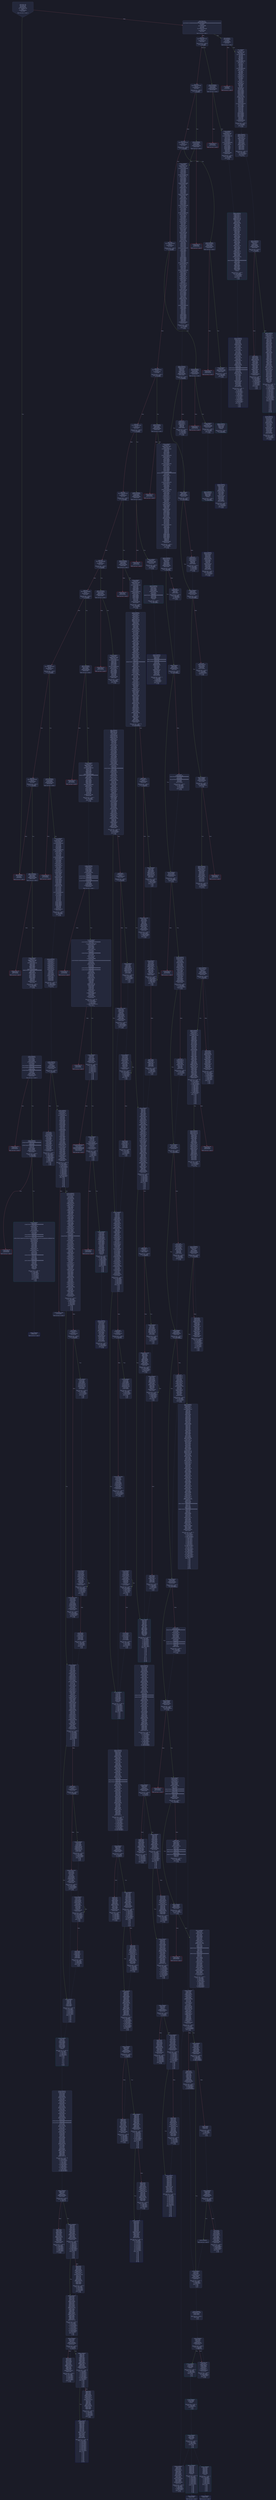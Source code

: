 digraph G {
    node [shape=box, style="filled, rounded", color="#565f89", fontcolor="#c0caf5", fontname="Helvetica", fillcolor="#24283b"];
    edge [color="#414868", fontcolor="#c0caf5", fontname="Helvetica"];
    bgcolor="#1a1b26";
    0 [ label = "[00] PUSH1 80
[02] PUSH1 40
[04] MSTORE
[05] PUSH1 04
[07] CALLDATASIZE
[08] LT
[09] PUSH2 00ba
[0c] JUMPI

Stack size req: 0, sizeΔ: 0
" shape = invhouse]
    1 [ label = "[0d] PUSH1 00
[0f] CALLDATALOAD
[10] PUSH29 0100000000000000000000000000000000000000000000000000000000
[2e] SWAP1
[2f] DIV
[30] PUSH4 ffffffff
[35] AND
[36] DUP1
[37] PUSH4 07626adb
[3c] EQ
[3d] PUSH2 00bf
[40] JUMPI

Stack size req: 0, sizeΔ: 1
"]
    2 [ label = "[41] DUP1
[42] PUSH4 261ac279
[47] EQ
[48] PUSH2 013c
[4b] JUMPI

Stack size req: 1, sizeΔ: 0
Entry->Op usage:
	0->71:EQ:1
"]
    3 [ label = "[4c] DUP1
[4d] PUSH4 31c0018b
[52] EQ
[53] PUSH2 01ce
[56] JUMPI

Stack size req: 1, sizeΔ: 0
Entry->Op usage:
	0->82:EQ:1
"]
    4 [ label = "[57] DUP1
[58] PUSH4 53f072e3
[5d] EQ
[5e] PUSH2 02a3
[61] JUMPI

Stack size req: 1, sizeΔ: 0
Entry->Op usage:
	0->93:EQ:1
"]
    5 [ label = "[62] DUP1
[63] PUSH4 54fd4d50
[68] EQ
[69] PUSH2 02ce
[6c] JUMPI

Stack size req: 1, sizeΔ: 0
Entry->Op usage:
	0->104:EQ:1
"]
    6 [ label = "[6d] DUP1
[6e] PUSH4 8a74b45c
[73] EQ
[74] PUSH2 02f9
[77] JUMPI

Stack size req: 1, sizeΔ: 0
Entry->Op usage:
	0->115:EQ:1
"]
    7 [ label = "[78] DUP1
[79] PUSH4 8da5cb5b
[7e] EQ
[7f] PUSH2 0396
[82] JUMPI

Stack size req: 1, sizeΔ: 0
Entry->Op usage:
	0->126:EQ:1
"]
    8 [ label = "[83] DUP1
[84] PUSH4 a0422d31
[89] EQ
[8a] PUSH2 03ed
[8d] JUMPI

Stack size req: 1, sizeΔ: 0
Entry->Op usage:
	0->137:EQ:1
"]
    9 [ label = "[8e] DUP1
[8f] PUSH4 af6e5689
[94] EQ
[95] PUSH2 0557
[98] JUMPI

Stack size req: 1, sizeΔ: 0
Entry->Op usage:
	0->148:EQ:1
"]
    10 [ label = "[99] DUP1
[9a] PUSH4 dc39d06d
[9f] EQ
[a0] PUSH2 06c1
[a3] JUMPI

Stack size req: 1, sizeΔ: 0
Entry->Op usage:
	0->159:EQ:1
"]
    11 [ label = "[a4] DUP1
[a5] PUSH4 de13bec6
[aa] EQ
[ab] PUSH2 0726
[ae] JUMPI

Stack size req: 1, sizeΔ: 0
Entry->Op usage:
	0->170:EQ:1
"]
    12 [ label = "[af] DUP1
[b0] PUSH4 f2fde38b
[b5] EQ
[b6] PUSH2 08cc
[b9] JUMPI

Stack size req: 1, sizeΔ: 0
Entry->Op usage:
	0->181:EQ:1
"]
    13 [ label = "[ba] JUMPDEST
[bb] PUSH1 00
[bd] DUP1
[be] REVERT

Stack size req: 0, sizeΔ: 0
" color = "red"]
    14 [ label = "[bf] JUMPDEST
[c0] CALLVALUE
[c1] DUP1
[c2] ISZERO
[c3] PUSH2 00cb
[c6] JUMPI

Stack size req: 0, sizeΔ: 1
"]
    15 [ label = "[c7] PUSH1 00
[c9] DUP1
[ca] REVERT

Stack size req: 0, sizeΔ: 0
" color = "red"]
    16 [ label = "[cb] JUMPDEST
[cc] POP
[cd] PUSH2 0126
[d0] PUSH1 04
[d2] DUP1
[d3] CALLDATASIZE
[d4] SUB
[d5] DUP2
[d6] ADD
[d7] SWAP1
[d8] DUP1
[d9] DUP1
[da] CALLDATALOAD
[db] SWAP1
[dc] PUSH1 20
[de] ADD
[df] SWAP1
[e0] DUP3
[e1] ADD
[e2] DUP1
[e3] CALLDATALOAD
[e4] SWAP1
[e5] PUSH1 20
[e7] ADD
[e8] SWAP1
[e9] DUP1
[ea] DUP1
[eb] PUSH1 1f
[ed] ADD
[ee] PUSH1 20
[f0] DUP1
[f1] SWAP2
[f2] DIV
[f3] MUL
[f4] PUSH1 20
[f6] ADD
[f7] PUSH1 40
[f9] MLOAD
[fa] SWAP1
[fb] DUP2
[fc] ADD
[fd] PUSH1 40
[ff] MSTORE
[0100] DUP1
[0101] SWAP4
[0102] SWAP3
[0103] SWAP2
[0104] SWAP1
[0105] DUP2
[0106] DUP2
[0107] MSTORE
[0108] PUSH1 20
[010a] ADD
[010b] DUP4
[010c] DUP4
[010d] DUP1
[010e] DUP3
[010f] DUP5
[0110] CALLDATACOPY
[0111] DUP3
[0112] ADD
[0113] SWAP2
[0114] POP
[0115] POP
[0116] POP
[0117] POP
[0118] POP
[0119] POP
[011a] SWAP2
[011b] SWAP3
[011c] SWAP2
[011d] SWAP3
[011e] SWAP1
[011f] POP
[0120] POP
[0121] POP
[0122] PUSH2 090f
[0125] JUMP

Stack size req: 1, sizeΔ: 1
Entry->Op usage:
	0->204:POP:0
Entry->Exit:
	0->😵
"]
    17 [ label = "[0126] JUMPDEST
[0127] PUSH1 40
[0129] MLOAD
[012a] DUP1
[012b] DUP3
[012c] DUP2
[012d] MSTORE
[012e] PUSH1 20
[0130] ADD
[0131] SWAP2
[0132] POP
[0133] POP
[0134] PUSH1 40
[0136] MLOAD
[0137] DUP1
[0138] SWAP2
[0139] SUB
[013a] SWAP1
[013b] RETURN

Stack size req: 1, sizeΔ: -1
Entry->Op usage:
	0->301:MSTORE:1
	0->306:POP:0
Entry->Exit:
	0->😵
" color = "darkblue"]
    18 [ label = "[013c] JUMPDEST
[013d] CALLVALUE
[013e] DUP1
[013f] ISZERO
[0140] PUSH2 0148
[0143] JUMPI

Stack size req: 0, sizeΔ: 1
"]
    19 [ label = "[0144] PUSH1 00
[0146] DUP1
[0147] REVERT

Stack size req: 0, sizeΔ: 0
" color = "red"]
    20 [ label = "[0148] JUMPDEST
[0149] POP
[014a] PUSH2 0167
[014d] PUSH1 04
[014f] DUP1
[0150] CALLDATASIZE
[0151] SUB
[0152] DUP2
[0153] ADD
[0154] SWAP1
[0155] DUP1
[0156] DUP1
[0157] CALLDATALOAD
[0158] SWAP1
[0159] PUSH1 20
[015b] ADD
[015c] SWAP1
[015d] SWAP3
[015e] SWAP2
[015f] SWAP1
[0160] POP
[0161] POP
[0162] POP
[0163] PUSH2 0984
[0166] JUMP

Stack size req: 1, sizeΔ: 1
Entry->Op usage:
	0->329:POP:0
Entry->Exit:
	0->😵
"]
    21 [ label = "[0167] JUMPDEST
[0168] PUSH1 40
[016a] MLOAD
[016b] DUP1
[016c] DUP6
[016d] DUP2
[016e] MSTORE
[016f] PUSH1 20
[0171] ADD
[0172] DUP5
[0173] PUSH1 00
[0175] NOT
[0176] AND
[0177] PUSH1 00
[0179] NOT
[017a] AND
[017b] DUP2
[017c] MSTORE
[017d] PUSH1 20
[017f] ADD
[0180] DUP4
[0181] PUSH1 00
[0183] NOT
[0184] AND
[0185] PUSH1 00
[0187] NOT
[0188] AND
[0189] DUP2
[018a] MSTORE
[018b] PUSH1 20
[018d] ADD
[018e] DUP3
[018f] PUSH20 ffffffffffffffffffffffffffffffffffffffff
[01a4] AND
[01a5] PUSH20 ffffffffffffffffffffffffffffffffffffffff
[01ba] AND
[01bb] DUP2
[01bc] MSTORE
[01bd] PUSH1 20
[01bf] ADD
[01c0] SWAP5
[01c1] POP
[01c2] POP
[01c3] POP
[01c4] POP
[01c5] POP
[01c6] PUSH1 40
[01c8] MLOAD
[01c9] DUP1
[01ca] SWAP2
[01cb] SUB
[01cc] SWAP1
[01cd] RETURN

Stack size req: 4, sizeΔ: -4
Entry->Op usage:
	0->420:AND:1
	0->442:AND:1
	0->444:MSTORE:1
	0->451:POP:0
	1->388:AND:1
	1->392:AND:1
	1->394:MSTORE:1
	1->452:POP:0
	2->374:AND:1
	2->378:AND:1
	2->380:MSTORE:1
	2->453:POP:0
	3->366:MSTORE:1
	3->449:POP:0
Entry->Exit:
	0->😵
	1->😵
	2->😵
	3->😵
" color = "darkblue"]
    22 [ label = "[01ce] JUMPDEST
[01cf] CALLVALUE
[01d0] DUP1
[01d1] ISZERO
[01d2] PUSH2 01da
[01d5] JUMPI

Stack size req: 0, sizeΔ: 1
"]
    23 [ label = "[01d6] PUSH1 00
[01d8] DUP1
[01d9] REVERT

Stack size req: 0, sizeΔ: 0
" color = "red"]
    24 [ label = "[01da] JUMPDEST
[01db] POP
[01dc] PUSH2 02a1
[01df] PUSH1 04
[01e1] DUP1
[01e2] CALLDATASIZE
[01e3] SUB
[01e4] DUP2
[01e5] ADD
[01e6] SWAP1
[01e7] DUP1
[01e8] DUP1
[01e9] CALLDATALOAD
[01ea] SWAP1
[01eb] PUSH1 20
[01ed] ADD
[01ee] SWAP1
[01ef] SWAP3
[01f0] SWAP2
[01f1] SWAP1
[01f2] DUP1
[01f3] CALLDATALOAD
[01f4] PUSH1 00
[01f6] NOT
[01f7] AND
[01f8] SWAP1
[01f9] PUSH1 20
[01fb] ADD
[01fc] SWAP1
[01fd] SWAP3
[01fe] SWAP2
[01ff] SWAP1
[0200] DUP1
[0201] CALLDATALOAD
[0202] PUSH1 00
[0204] NOT
[0205] AND
[0206] SWAP1
[0207] PUSH1 20
[0209] ADD
[020a] SWAP1
[020b] SWAP3
[020c] SWAP2
[020d] SWAP1
[020e] DUP1
[020f] CALLDATALOAD
[0210] SWAP1
[0211] PUSH1 20
[0213] ADD
[0214] SWAP1
[0215] DUP3
[0216] ADD
[0217] DUP1
[0218] CALLDATALOAD
[0219] SWAP1
[021a] PUSH1 20
[021c] ADD
[021d] SWAP1
[021e] DUP1
[021f] DUP1
[0220] PUSH1 1f
[0222] ADD
[0223] PUSH1 20
[0225] DUP1
[0226] SWAP2
[0227] DIV
[0228] MUL
[0229] PUSH1 20
[022b] ADD
[022c] PUSH1 40
[022e] MLOAD
[022f] SWAP1
[0230] DUP2
[0231] ADD
[0232] PUSH1 40
[0234] MSTORE
[0235] DUP1
[0236] SWAP4
[0237] SWAP3
[0238] SWAP2
[0239] SWAP1
[023a] DUP2
[023b] DUP2
[023c] MSTORE
[023d] PUSH1 20
[023f] ADD
[0240] DUP4
[0241] DUP4
[0242] DUP1
[0243] DUP3
[0244] DUP5
[0245] CALLDATACOPY
[0246] DUP3
[0247] ADD
[0248] SWAP2
[0249] POP
[024a] POP
[024b] POP
[024c] POP
[024d] POP
[024e] POP
[024f] SWAP2
[0250] SWAP3
[0251] SWAP2
[0252] SWAP3
[0253] SWAP1
[0254] DUP1
[0255] CALLDATALOAD
[0256] SWAP1
[0257] PUSH1 20
[0259] ADD
[025a] SWAP1
[025b] DUP3
[025c] ADD
[025d] DUP1
[025e] CALLDATALOAD
[025f] SWAP1
[0260] PUSH1 20
[0262] ADD
[0263] SWAP1
[0264] DUP1
[0265] DUP1
[0266] PUSH1 1f
[0268] ADD
[0269] PUSH1 20
[026b] DUP1
[026c] SWAP2
[026d] DIV
[026e] MUL
[026f] PUSH1 20
[0271] ADD
[0272] PUSH1 40
[0274] MLOAD
[0275] SWAP1
[0276] DUP2
[0277] ADD
[0278] PUSH1 40
[027a] MSTORE
[027b] DUP1
[027c] SWAP4
[027d] SWAP3
[027e] SWAP2
[027f] SWAP1
[0280] DUP2
[0281] DUP2
[0282] MSTORE
[0283] PUSH1 20
[0285] ADD
[0286] DUP4
[0287] DUP4
[0288] DUP1
[0289] DUP3
[028a] DUP5
[028b] CALLDATACOPY
[028c] DUP3
[028d] ADD
[028e] SWAP2
[028f] POP
[0290] POP
[0291] POP
[0292] POP
[0293] POP
[0294] POP
[0295] SWAP2
[0296] SWAP3
[0297] SWAP2
[0298] SWAP3
[0299] SWAP1
[029a] POP
[029b] POP
[029c] POP
[029d] PUSH2 09e5
[02a0] JUMP

Stack size req: 1, sizeΔ: 5
Entry->Op usage:
	0->475:POP:0
Entry->Exit:
	0->😵
"]
    25 [ label = "[02a1] JUMPDEST
[02a2] STOP

Stack size req: 0, sizeΔ: 0
" color = "darkblue"]
    26 [ label = "[02a3] JUMPDEST
[02a4] CALLVALUE
[02a5] DUP1
[02a6] ISZERO
[02a7] PUSH2 02af
[02aa] JUMPI

Stack size req: 0, sizeΔ: 1
"]
    27 [ label = "[02ab] PUSH1 00
[02ad] DUP1
[02ae] REVERT

Stack size req: 0, sizeΔ: 0
" color = "red"]
    28 [ label = "[02af] JUMPDEST
[02b0] POP
[02b1] PUSH2 02b8
[02b4] PUSH2 0bda
[02b7] JUMP

Stack size req: 1, sizeΔ: 0
Entry->Op usage:
	0->688:POP:0
Entry->Exit:
	0->😵
"]
    29 [ label = "[02b8] JUMPDEST
[02b9] PUSH1 40
[02bb] MLOAD
[02bc] DUP1
[02bd] DUP3
[02be] DUP2
[02bf] MSTORE
[02c0] PUSH1 20
[02c2] ADD
[02c3] SWAP2
[02c4] POP
[02c5] POP
[02c6] PUSH1 40
[02c8] MLOAD
[02c9] DUP1
[02ca] SWAP2
[02cb] SUB
[02cc] SWAP1
[02cd] RETURN

Stack size req: 1, sizeΔ: -1
Entry->Op usage:
	0->703:MSTORE:1
	0->708:POP:0
Entry->Exit:
	0->😵
" color = "darkblue"]
    30 [ label = "[02ce] JUMPDEST
[02cf] CALLVALUE
[02d0] DUP1
[02d1] ISZERO
[02d2] PUSH2 02da
[02d5] JUMPI

Stack size req: 0, sizeΔ: 1
"]
    31 [ label = "[02d6] PUSH1 00
[02d8] DUP1
[02d9] REVERT

Stack size req: 0, sizeΔ: 0
" color = "red"]
    32 [ label = "[02da] JUMPDEST
[02db] POP
[02dc] PUSH2 02e3
[02df] PUSH2 0be0
[02e2] JUMP

Stack size req: 1, sizeΔ: 0
Entry->Op usage:
	0->731:POP:0
Entry->Exit:
	0->😵
"]
    33 [ label = "[02e3] JUMPDEST
[02e4] PUSH1 40
[02e6] MLOAD
[02e7] DUP1
[02e8] DUP3
[02e9] DUP2
[02ea] MSTORE
[02eb] PUSH1 20
[02ed] ADD
[02ee] SWAP2
[02ef] POP
[02f0] POP
[02f1] PUSH1 40
[02f3] MLOAD
[02f4] DUP1
[02f5] SWAP2
[02f6] SUB
[02f7] SWAP1
[02f8] RETURN

Stack size req: 1, sizeΔ: -1
Entry->Op usage:
	0->746:MSTORE:1
	0->751:POP:0
Entry->Exit:
	0->😵
" color = "darkblue"]
    34 [ label = "[02f9] JUMPDEST
[02fa] CALLVALUE
[02fb] DUP1
[02fc] ISZERO
[02fd] PUSH2 0305
[0300] JUMPI

Stack size req: 0, sizeΔ: 1
"]
    35 [ label = "[0301] PUSH1 00
[0303] DUP1
[0304] REVERT

Stack size req: 0, sizeΔ: 0
" color = "red"]
    36 [ label = "[0305] JUMPDEST
[0306] POP
[0307] PUSH2 0394
[030a] PUSH1 04
[030c] DUP1
[030d] CALLDATASIZE
[030e] SUB
[030f] DUP2
[0310] ADD
[0311] SWAP1
[0312] DUP1
[0313] DUP1
[0314] CALLDATALOAD
[0315] SWAP1
[0316] PUSH1 20
[0318] ADD
[0319] SWAP1
[031a] SWAP3
[031b] SWAP2
[031c] SWAP1
[031d] DUP1
[031e] CALLDATALOAD
[031f] SWAP1
[0320] PUSH1 20
[0322] ADD
[0323] SWAP1
[0324] SWAP3
[0325] SWAP2
[0326] SWAP1
[0327] DUP1
[0328] CALLDATALOAD
[0329] PUSH20 ffffffffffffffffffffffffffffffffffffffff
[033e] AND
[033f] SWAP1
[0340] PUSH1 20
[0342] ADD
[0343] SWAP1
[0344] SWAP3
[0345] SWAP2
[0346] SWAP1
[0347] DUP1
[0348] CALLDATALOAD
[0349] SWAP1
[034a] PUSH1 20
[034c] ADD
[034d] SWAP1
[034e] DUP3
[034f] ADD
[0350] DUP1
[0351] CALLDATALOAD
[0352] SWAP1
[0353] PUSH1 20
[0355] ADD
[0356] SWAP1
[0357] DUP1
[0358] DUP1
[0359] PUSH1 1f
[035b] ADD
[035c] PUSH1 20
[035e] DUP1
[035f] SWAP2
[0360] DIV
[0361] MUL
[0362] PUSH1 20
[0364] ADD
[0365] PUSH1 40
[0367] MLOAD
[0368] SWAP1
[0369] DUP2
[036a] ADD
[036b] PUSH1 40
[036d] MSTORE
[036e] DUP1
[036f] SWAP4
[0370] SWAP3
[0371] SWAP2
[0372] SWAP1
[0373] DUP2
[0374] DUP2
[0375] MSTORE
[0376] PUSH1 20
[0378] ADD
[0379] DUP4
[037a] DUP4
[037b] DUP1
[037c] DUP3
[037d] DUP5
[037e] CALLDATACOPY
[037f] DUP3
[0380] ADD
[0381] SWAP2
[0382] POP
[0383] POP
[0384] POP
[0385] POP
[0386] POP
[0387] POP
[0388] SWAP2
[0389] SWAP3
[038a] SWAP2
[038b] SWAP3
[038c] SWAP1
[038d] POP
[038e] POP
[038f] POP
[0390] PUSH2 0be6
[0393] JUMP

Stack size req: 1, sizeΔ: 4
Entry->Op usage:
	0->774:POP:0
Entry->Exit:
	0->😵
"]
    37 [ label = "[0394] JUMPDEST
[0395] STOP

Stack size req: 0, sizeΔ: 0
" color = "darkblue"]
    38 [ label = "[0396] JUMPDEST
[0397] CALLVALUE
[0398] DUP1
[0399] ISZERO
[039a] PUSH2 03a2
[039d] JUMPI

Stack size req: 0, sizeΔ: 1
"]
    39 [ label = "[039e] PUSH1 00
[03a0] DUP1
[03a1] REVERT

Stack size req: 0, sizeΔ: 0
" color = "red"]
    40 [ label = "[03a2] JUMPDEST
[03a3] POP
[03a4] PUSH2 03ab
[03a7] PUSH2 0e33
[03aa] JUMP

Stack size req: 1, sizeΔ: 0
Entry->Op usage:
	0->931:POP:0
Entry->Exit:
	0->😵
"]
    41 [ label = "[03ab] JUMPDEST
[03ac] PUSH1 40
[03ae] MLOAD
[03af] DUP1
[03b0] DUP3
[03b1] PUSH20 ffffffffffffffffffffffffffffffffffffffff
[03c6] AND
[03c7] PUSH20 ffffffffffffffffffffffffffffffffffffffff
[03dc] AND
[03dd] DUP2
[03de] MSTORE
[03df] PUSH1 20
[03e1] ADD
[03e2] SWAP2
[03e3] POP
[03e4] POP
[03e5] PUSH1 40
[03e7] MLOAD
[03e8] DUP1
[03e9] SWAP2
[03ea] SUB
[03eb] SWAP1
[03ec] RETURN

Stack size req: 1, sizeΔ: -1
Entry->Op usage:
	0->966:AND:1
	0->988:AND:1
	0->990:MSTORE:1
	0->995:POP:0
Entry->Exit:
	0->😵
" color = "darkblue"]
    42 [ label = "[03ed] JUMPDEST
[03ee] CALLVALUE
[03ef] DUP1
[03f0] ISZERO
[03f1] PUSH2 03f9
[03f4] JUMPI

Stack size req: 0, sizeΔ: 1
"]
    43 [ label = "[03f5] PUSH1 00
[03f7] DUP1
[03f8] REVERT

Stack size req: 0, sizeΔ: 0
" color = "red"]
    44 [ label = "[03f9] JUMPDEST
[03fa] POP
[03fb] PUSH2 0418
[03fe] PUSH1 04
[0400] DUP1
[0401] CALLDATASIZE
[0402] SUB
[0403] DUP2
[0404] ADD
[0405] SWAP1
[0406] DUP1
[0407] DUP1
[0408] CALLDATALOAD
[0409] SWAP1
[040a] PUSH1 20
[040c] ADD
[040d] SWAP1
[040e] SWAP3
[040f] SWAP2
[0410] SWAP1
[0411] POP
[0412] POP
[0413] POP
[0414] PUSH2 0e58
[0417] JUMP

Stack size req: 1, sizeΔ: 1
Entry->Op usage:
	0->1018:POP:0
Entry->Exit:
	0->😵
"]
    45 [ label = "[0418] JUMPDEST
[0419] PUSH1 40
[041b] MLOAD
[041c] DUP1
[041d] DUP8
[041e] DUP2
[041f] MSTORE
[0420] PUSH1 20
[0422] ADD
[0423] DUP7
[0424] PUSH1 00
[0426] NOT
[0427] AND
[0428] PUSH1 00
[042a] NOT
[042b] AND
[042c] DUP2
[042d] MSTORE
[042e] PUSH1 20
[0430] ADD
[0431] DUP6
[0432] PUSH1 00
[0434] NOT
[0435] AND
[0436] PUSH1 00
[0438] NOT
[0439] AND
[043a] DUP2
[043b] MSTORE
[043c] PUSH1 20
[043e] ADD
[043f] DUP5
[0440] PUSH20 ffffffffffffffffffffffffffffffffffffffff
[0455] AND
[0456] PUSH20 ffffffffffffffffffffffffffffffffffffffff
[046b] AND
[046c] DUP2
[046d] MSTORE
[046e] PUSH1 20
[0470] ADD
[0471] DUP1
[0472] PUSH1 20
[0474] ADD
[0475] DUP1
[0476] PUSH1 20
[0478] ADD
[0479] DUP4
[047a] DUP2
[047b] SUB
[047c] DUP4
[047d] MSTORE
[047e] DUP6
[047f] DUP2
[0480] DUP2
[0481] MLOAD
[0482] DUP2
[0483] MSTORE
[0484] PUSH1 20
[0486] ADD
[0487] SWAP2
[0488] POP
[0489] DUP1
[048a] MLOAD
[048b] SWAP1
[048c] PUSH1 20
[048e] ADD
[048f] SWAP1
[0490] DUP1
[0491] DUP4
[0492] DUP4
[0493] PUSH1 00

Stack size req: 6, sizeΔ: 10
Entry->Op usage:
	1->1153:MLOAD:0
	1->1162:MLOAD:0
	1->1166:ADD:1
	2->1109:AND:1
	2->1131:AND:1
	2->1133:MSTORE:1
	3->1077:AND:1
	3->1081:AND:1
	3->1083:MSTORE:1
	4->1063:AND:1
	4->1067:AND:1
	4->1069:MSTORE:1
	5->1055:MSTORE:1
"]
    46 [ label = "[0495] JUMPDEST
[0496] DUP4
[0497] DUP2
[0498] LT
[0499] ISZERO
[049a] PUSH2 04b0
[049d] JUMPI

Stack size req: 4, sizeΔ: 0
Entry->Op usage:
	0->1176:LT:0
	3->1176:LT:1
"]
    47 [ label = "[049e] DUP1
[049f] DUP3
[04a0] ADD
[04a1] MLOAD
[04a2] DUP2
[04a3] DUP5
[04a4] ADD
[04a5] MSTORE
[04a6] PUSH1 20
[04a8] DUP2
[04a9] ADD
[04aa] SWAP1
[04ab] POP
[04ac] PUSH2 0495
[04af] JUMP

Stack size req: 3, sizeΔ: 0
Entry->Op usage:
	0->1184:ADD:1
	0->1188:ADD:1
	0->1193:ADD:0
	0->1195:POP:0
	1->1184:ADD:0
	2->1188:ADD:0
Entry->Exit:
	0->😵
"]
    48 [ label = "[04b0] JUMPDEST
[04b1] POP
[04b2] POP
[04b3] POP
[04b4] POP
[04b5] SWAP1
[04b6] POP
[04b7] SWAP1
[04b8] DUP2
[04b9] ADD
[04ba] SWAP1
[04bb] PUSH1 1f
[04bd] AND
[04be] DUP1
[04bf] ISZERO
[04c0] PUSH2 04dd
[04c3] JUMPI

Stack size req: 7, sizeΔ: -5
Entry->Op usage:
	0->1201:POP:0
	1->1202:POP:0
	2->1203:POP:0
	3->1204:POP:0
	4->1209:ADD:0
	4->1213:AND:1
	4->1215:ISZERO:0
	5->1206:POP:0
	6->1209:ADD:1
Entry->Exit:
	0->😵
	1->😵
	2->😵
	3->😵
	4->0
	5->😵
	6->😵
"]
    49 [ label = "[04c4] DUP1
[04c5] DUP3
[04c6] SUB
[04c7] DUP1
[04c8] MLOAD
[04c9] PUSH1 01
[04cb] DUP4
[04cc] PUSH1 20
[04ce] SUB
[04cf] PUSH2 0100
[04d2] EXP
[04d3] SUB
[04d4] NOT
[04d5] AND
[04d6] DUP2
[04d7] MSTORE
[04d8] PUSH1 20
[04da] ADD
[04db] SWAP2
[04dc] POP

Stack size req: 2, sizeΔ: 0
Entry->Op usage:
	0->1222:SUB:1
	0->1230:SUB:1
	1->1222:SUB:0
	1->1244:POP:0
Entry->Exit:
	1->😵
"]
    50 [ label = "[04dd] JUMPDEST
[04de] POP
[04df] DUP4
[04e0] DUP2
[04e1] SUB
[04e2] DUP3
[04e3] MSTORE
[04e4] DUP5
[04e5] DUP2
[04e6] DUP2
[04e7] MLOAD
[04e8] DUP2
[04e9] MSTORE
[04ea] PUSH1 20
[04ec] ADD
[04ed] SWAP2
[04ee] POP
[04ef] DUP1
[04f0] MLOAD
[04f1] SWAP1
[04f2] PUSH1 20
[04f4] ADD
[04f5] SWAP1
[04f6] DUP1
[04f7] DUP4
[04f8] DUP4
[04f9] PUSH1 00

Stack size req: 6, sizeΔ: 5
Entry->Op usage:
	0->1246:POP:0
	1->1249:SUB:0
	1->1257:MSTORE:0
	1->1260:ADD:1
	1->1262:POP:0
	2->1251:MSTORE:0
	4->1249:SUB:1
	5->1255:MLOAD:0
	5->1264:MLOAD:0
	5->1268:ADD:1
Entry->Exit:
	0->😵
	1->😵
"]
    51 [ label = "[04fb] JUMPDEST
[04fc] DUP4
[04fd] DUP2
[04fe] LT
[04ff] ISZERO
[0500] PUSH2 0516
[0503] JUMPI

Stack size req: 4, sizeΔ: 0
Entry->Op usage:
	0->1278:LT:0
	3->1278:LT:1
"]
    52 [ label = "[0504] DUP1
[0505] DUP3
[0506] ADD
[0507] MLOAD
[0508] DUP2
[0509] DUP5
[050a] ADD
[050b] MSTORE
[050c] PUSH1 20
[050e] DUP2
[050f] ADD
[0510] SWAP1
[0511] POP
[0512] PUSH2 04fb
[0515] JUMP

Stack size req: 3, sizeΔ: 0
Entry->Op usage:
	0->1286:ADD:1
	0->1290:ADD:1
	0->1295:ADD:0
	0->1297:POP:0
	1->1286:ADD:0
	2->1290:ADD:0
Entry->Exit:
	0->😵
"]
    53 [ label = "[0516] JUMPDEST
[0517] POP
[0518] POP
[0519] POP
[051a] POP
[051b] SWAP1
[051c] POP
[051d] SWAP1
[051e] DUP2
[051f] ADD
[0520] SWAP1
[0521] PUSH1 1f
[0523] AND
[0524] DUP1
[0525] ISZERO
[0526] PUSH2 0543
[0529] JUMPI

Stack size req: 7, sizeΔ: -5
Entry->Op usage:
	0->1303:POP:0
	1->1304:POP:0
	2->1305:POP:0
	3->1306:POP:0
	4->1311:ADD:0
	4->1315:AND:1
	4->1317:ISZERO:0
	5->1308:POP:0
	6->1311:ADD:1
Entry->Exit:
	0->😵
	1->😵
	2->😵
	3->😵
	4->0
	5->😵
	6->😵
"]
    54 [ label = "[052a] DUP1
[052b] DUP3
[052c] SUB
[052d] DUP1
[052e] MLOAD
[052f] PUSH1 01
[0531] DUP4
[0532] PUSH1 20
[0534] SUB
[0535] PUSH2 0100
[0538] EXP
[0539] SUB
[053a] NOT
[053b] AND
[053c] DUP2
[053d] MSTORE
[053e] PUSH1 20
[0540] ADD
[0541] SWAP2
[0542] POP

Stack size req: 2, sizeΔ: 0
Entry->Op usage:
	0->1324:SUB:1
	0->1332:SUB:1
	1->1324:SUB:0
	1->1346:POP:0
Entry->Exit:
	1->😵
"]
    55 [ label = "[0543] JUMPDEST
[0544] POP
[0545] SWAP9
[0546] POP
[0547] POP
[0548] POP
[0549] POP
[054a] POP
[054b] POP
[054c] POP
[054d] POP
[054e] POP
[054f] PUSH1 40
[0551] MLOAD
[0552] DUP1
[0553] SWAP2
[0554] SUB
[0555] SWAP1
[0556] RETURN

Stack size req: 11, sizeΔ: -11
Entry->Op usage:
	0->1348:POP:0
	1->1364:SUB:0
	2->1351:POP:0
	3->1352:POP:0
	4->1353:POP:0
	5->1354:POP:0
	6->1355:POP:0
	7->1356:POP:0
	8->1357:POP:0
	9->1358:POP:0
	10->1350:POP:0
Entry->Exit:
	0->😵
	1->😵
	2->😵
	3->😵
	4->😵
	5->😵
	6->😵
	7->😵
	8->😵
	9->😵
	10->😵
" color = "darkblue"]
    56 [ label = "[0557] JUMPDEST
[0558] CALLVALUE
[0559] DUP1
[055a] ISZERO
[055b] PUSH2 0563
[055e] JUMPI

Stack size req: 0, sizeΔ: 1
"]
    57 [ label = "[055f] PUSH1 00
[0561] DUP1
[0562] REVERT

Stack size req: 0, sizeΔ: 0
" color = "red"]
    58 [ label = "[0563] JUMPDEST
[0564] POP
[0565] PUSH2 0582
[0568] PUSH1 04
[056a] DUP1
[056b] CALLDATASIZE
[056c] SUB
[056d] DUP2
[056e] ADD
[056f] SWAP1
[0570] DUP1
[0571] DUP1
[0572] CALLDATALOAD
[0573] SWAP1
[0574] PUSH1 20
[0576] ADD
[0577] SWAP1
[0578] SWAP3
[0579] SWAP2
[057a] SWAP1
[057b] POP
[057c] POP
[057d] POP
[057e] PUSH2 0ffc
[0581] JUMP

Stack size req: 1, sizeΔ: 1
Entry->Op usage:
	0->1380:POP:0
Entry->Exit:
	0->😵
"]
    59 [ label = "[0582] JUMPDEST
[0583] PUSH1 40
[0585] MLOAD
[0586] DUP1
[0587] DUP8
[0588] DUP2
[0589] MSTORE
[058a] PUSH1 20
[058c] ADD
[058d] DUP7
[058e] PUSH1 00
[0590] NOT
[0591] AND
[0592] PUSH1 00
[0594] NOT
[0595] AND
[0596] DUP2
[0597] MSTORE
[0598] PUSH1 20
[059a] ADD
[059b] DUP6
[059c] PUSH1 00
[059e] NOT
[059f] AND
[05a0] PUSH1 00
[05a2] NOT
[05a3] AND
[05a4] DUP2
[05a5] MSTORE
[05a6] PUSH1 20
[05a8] ADD
[05a9] DUP5
[05aa] PUSH20 ffffffffffffffffffffffffffffffffffffffff
[05bf] AND
[05c0] PUSH20 ffffffffffffffffffffffffffffffffffffffff
[05d5] AND
[05d6] DUP2
[05d7] MSTORE
[05d8] PUSH1 20
[05da] ADD
[05db] DUP1
[05dc] PUSH1 20
[05de] ADD
[05df] DUP1
[05e0] PUSH1 20
[05e2] ADD
[05e3] DUP4
[05e4] DUP2
[05e5] SUB
[05e6] DUP4
[05e7] MSTORE
[05e8] DUP6
[05e9] DUP2
[05ea] DUP2
[05eb] MLOAD
[05ec] DUP2
[05ed] MSTORE
[05ee] PUSH1 20
[05f0] ADD
[05f1] SWAP2
[05f2] POP
[05f3] DUP1
[05f4] MLOAD
[05f5] SWAP1
[05f6] PUSH1 20
[05f8] ADD
[05f9] SWAP1
[05fa] DUP1
[05fb] DUP4
[05fc] DUP4
[05fd] PUSH1 00

Stack size req: 6, sizeΔ: 10
Entry->Op usage:
	1->1515:MLOAD:0
	1->1524:MLOAD:0
	1->1528:ADD:1
	2->1471:AND:1
	2->1493:AND:1
	2->1495:MSTORE:1
	3->1439:AND:1
	3->1443:AND:1
	3->1445:MSTORE:1
	4->1425:AND:1
	4->1429:AND:1
	4->1431:MSTORE:1
	5->1417:MSTORE:1
"]
    60 [ label = "[05ff] JUMPDEST
[0600] DUP4
[0601] DUP2
[0602] LT
[0603] ISZERO
[0604] PUSH2 061a
[0607] JUMPI

Stack size req: 4, sizeΔ: 0
Entry->Op usage:
	0->1538:LT:0
	3->1538:LT:1
"]
    61 [ label = "[0608] DUP1
[0609] DUP3
[060a] ADD
[060b] MLOAD
[060c] DUP2
[060d] DUP5
[060e] ADD
[060f] MSTORE
[0610] PUSH1 20
[0612] DUP2
[0613] ADD
[0614] SWAP1
[0615] POP
[0616] PUSH2 05ff
[0619] JUMP

Stack size req: 3, sizeΔ: 0
Entry->Op usage:
	0->1546:ADD:1
	0->1550:ADD:1
	0->1555:ADD:0
	0->1557:POP:0
	1->1546:ADD:0
	2->1550:ADD:0
Entry->Exit:
	0->😵
"]
    62 [ label = "[061a] JUMPDEST
[061b] POP
[061c] POP
[061d] POP
[061e] POP
[061f] SWAP1
[0620] POP
[0621] SWAP1
[0622] DUP2
[0623] ADD
[0624] SWAP1
[0625] PUSH1 1f
[0627] AND
[0628] DUP1
[0629] ISZERO
[062a] PUSH2 0647
[062d] JUMPI

Stack size req: 7, sizeΔ: -5
Entry->Op usage:
	0->1563:POP:0
	1->1564:POP:0
	2->1565:POP:0
	3->1566:POP:0
	4->1571:ADD:0
	4->1575:AND:1
	4->1577:ISZERO:0
	5->1568:POP:0
	6->1571:ADD:1
Entry->Exit:
	0->😵
	1->😵
	2->😵
	3->😵
	4->0
	5->😵
	6->😵
"]
    63 [ label = "[062e] DUP1
[062f] DUP3
[0630] SUB
[0631] DUP1
[0632] MLOAD
[0633] PUSH1 01
[0635] DUP4
[0636] PUSH1 20
[0638] SUB
[0639] PUSH2 0100
[063c] EXP
[063d] SUB
[063e] NOT
[063f] AND
[0640] DUP2
[0641] MSTORE
[0642] PUSH1 20
[0644] ADD
[0645] SWAP2
[0646] POP

Stack size req: 2, sizeΔ: 0
Entry->Op usage:
	0->1584:SUB:1
	0->1592:SUB:1
	1->1584:SUB:0
	1->1606:POP:0
Entry->Exit:
	1->😵
"]
    64 [ label = "[0647] JUMPDEST
[0648] POP
[0649] DUP4
[064a] DUP2
[064b] SUB
[064c] DUP3
[064d] MSTORE
[064e] DUP5
[064f] DUP2
[0650] DUP2
[0651] MLOAD
[0652] DUP2
[0653] MSTORE
[0654] PUSH1 20
[0656] ADD
[0657] SWAP2
[0658] POP
[0659] DUP1
[065a] MLOAD
[065b] SWAP1
[065c] PUSH1 20
[065e] ADD
[065f] SWAP1
[0660] DUP1
[0661] DUP4
[0662] DUP4
[0663] PUSH1 00

Stack size req: 6, sizeΔ: 5
Entry->Op usage:
	0->1608:POP:0
	1->1611:SUB:0
	1->1619:MSTORE:0
	1->1622:ADD:1
	1->1624:POP:0
	2->1613:MSTORE:0
	4->1611:SUB:1
	5->1617:MLOAD:0
	5->1626:MLOAD:0
	5->1630:ADD:1
Entry->Exit:
	0->😵
	1->😵
"]
    65 [ label = "[0665] JUMPDEST
[0666] DUP4
[0667] DUP2
[0668] LT
[0669] ISZERO
[066a] PUSH2 0680
[066d] JUMPI

Stack size req: 4, sizeΔ: 0
Entry->Op usage:
	0->1640:LT:0
	3->1640:LT:1
"]
    66 [ label = "[066e] DUP1
[066f] DUP3
[0670] ADD
[0671] MLOAD
[0672] DUP2
[0673] DUP5
[0674] ADD
[0675] MSTORE
[0676] PUSH1 20
[0678] DUP2
[0679] ADD
[067a] SWAP1
[067b] POP
[067c] PUSH2 0665
[067f] JUMP

Stack size req: 3, sizeΔ: 0
Entry->Op usage:
	0->1648:ADD:1
	0->1652:ADD:1
	0->1657:ADD:0
	0->1659:POP:0
	1->1648:ADD:0
	2->1652:ADD:0
Entry->Exit:
	0->😵
"]
    67 [ label = "[0680] JUMPDEST
[0681] POP
[0682] POP
[0683] POP
[0684] POP
[0685] SWAP1
[0686] POP
[0687] SWAP1
[0688] DUP2
[0689] ADD
[068a] SWAP1
[068b] PUSH1 1f
[068d] AND
[068e] DUP1
[068f] ISZERO
[0690] PUSH2 06ad
[0693] JUMPI

Stack size req: 7, sizeΔ: -5
Entry->Op usage:
	0->1665:POP:0
	1->1666:POP:0
	2->1667:POP:0
	3->1668:POP:0
	4->1673:ADD:0
	4->1677:AND:1
	4->1679:ISZERO:0
	5->1670:POP:0
	6->1673:ADD:1
Entry->Exit:
	0->😵
	1->😵
	2->😵
	3->😵
	4->0
	5->😵
	6->😵
"]
    68 [ label = "[0694] DUP1
[0695] DUP3
[0696] SUB
[0697] DUP1
[0698] MLOAD
[0699] PUSH1 01
[069b] DUP4
[069c] PUSH1 20
[069e] SUB
[069f] PUSH2 0100
[06a2] EXP
[06a3] SUB
[06a4] NOT
[06a5] AND
[06a6] DUP2
[06a7] MSTORE
[06a8] PUSH1 20
[06aa] ADD
[06ab] SWAP2
[06ac] POP

Stack size req: 2, sizeΔ: 0
Entry->Op usage:
	0->1686:SUB:1
	0->1694:SUB:1
	1->1686:SUB:0
	1->1708:POP:0
Entry->Exit:
	1->😵
"]
    69 [ label = "[06ad] JUMPDEST
[06ae] POP
[06af] SWAP9
[06b0] POP
[06b1] POP
[06b2] POP
[06b3] POP
[06b4] POP
[06b5] POP
[06b6] POP
[06b7] POP
[06b8] POP
[06b9] PUSH1 40
[06bb] MLOAD
[06bc] DUP1
[06bd] SWAP2
[06be] SUB
[06bf] SWAP1
[06c0] RETURN

Stack size req: 11, sizeΔ: -11
Entry->Op usage:
	0->1710:POP:0
	1->1726:SUB:0
	2->1713:POP:0
	3->1714:POP:0
	4->1715:POP:0
	5->1716:POP:0
	6->1717:POP:0
	7->1718:POP:0
	8->1719:POP:0
	9->1720:POP:0
	10->1712:POP:0
Entry->Exit:
	0->😵
	1->😵
	2->😵
	3->😵
	4->😵
	5->😵
	6->😵
	7->😵
	8->😵
	9->😵
	10->😵
" color = "darkblue"]
    70 [ label = "[06c1] JUMPDEST
[06c2] CALLVALUE
[06c3] DUP1
[06c4] ISZERO
[06c5] PUSH2 06cd
[06c8] JUMPI

Stack size req: 0, sizeΔ: 1
"]
    71 [ label = "[06c9] PUSH1 00
[06cb] DUP1
[06cc] REVERT

Stack size req: 0, sizeΔ: 0
" color = "red"]
    72 [ label = "[06cd] JUMPDEST
[06ce] POP
[06cf] PUSH2 070c
[06d2] PUSH1 04
[06d4] DUP1
[06d5] CALLDATASIZE
[06d6] SUB
[06d7] DUP2
[06d8] ADD
[06d9] SWAP1
[06da] DUP1
[06db] DUP1
[06dc] CALLDATALOAD
[06dd] PUSH20 ffffffffffffffffffffffffffffffffffffffff
[06f2] AND
[06f3] SWAP1
[06f4] PUSH1 20
[06f6] ADD
[06f7] SWAP1
[06f8] SWAP3
[06f9] SWAP2
[06fa] SWAP1
[06fb] DUP1
[06fc] CALLDATALOAD
[06fd] SWAP1
[06fe] PUSH1 20
[0700] ADD
[0701] SWAP1
[0702] SWAP3
[0703] SWAP2
[0704] SWAP1
[0705] POP
[0706] POP
[0707] POP
[0708] PUSH2 1188
[070b] JUMP

Stack size req: 1, sizeΔ: 2
Entry->Op usage:
	0->1742:POP:0
Entry->Exit:
	0->😵
"]
    73 [ label = "[070c] JUMPDEST
[070d] PUSH1 40
[070f] MLOAD
[0710] DUP1
[0711] DUP3
[0712] ISZERO
[0713] ISZERO
[0714] ISZERO
[0715] ISZERO
[0716] DUP2
[0717] MSTORE
[0718] PUSH1 20
[071a] ADD
[071b] SWAP2
[071c] POP
[071d] POP
[071e] PUSH1 40
[0720] MLOAD
[0721] DUP1
[0722] SWAP2
[0723] SUB
[0724] SWAP1
[0725] RETURN

Stack size req: 1, sizeΔ: -1
Entry->Op usage:
	0->1810:ISZERO:0
	0->1820:POP:0
Entry->Exit:
	0->😵
" color = "darkblue"]
    74 [ label = "[0726] JUMPDEST
[0727] CALLVALUE
[0728] DUP1
[0729] ISZERO
[072a] PUSH2 0732
[072d] JUMPI

Stack size req: 0, sizeΔ: 1
"]
    75 [ label = "[072e] PUSH1 00
[0730] DUP1
[0731] REVERT

Stack size req: 0, sizeΔ: 0
" color = "red"]
    76 [ label = "[0732] JUMPDEST
[0733] POP
[0734] PUSH2 078d
[0737] PUSH1 04
[0739] DUP1
[073a] CALLDATASIZE
[073b] SUB
[073c] DUP2
[073d] ADD
[073e] SWAP1
[073f] DUP1
[0740] DUP1
[0741] CALLDATALOAD
[0742] SWAP1
[0743] PUSH1 20
[0745] ADD
[0746] SWAP1
[0747] DUP3
[0748] ADD
[0749] DUP1
[074a] CALLDATALOAD
[074b] SWAP1
[074c] PUSH1 20
[074e] ADD
[074f] SWAP1
[0750] DUP1
[0751] DUP1
[0752] PUSH1 1f
[0754] ADD
[0755] PUSH1 20
[0757] DUP1
[0758] SWAP2
[0759] DIV
[075a] MUL
[075b] PUSH1 20
[075d] ADD
[075e] PUSH1 40
[0760] MLOAD
[0761] SWAP1
[0762] DUP2
[0763] ADD
[0764] PUSH1 40
[0766] MSTORE
[0767] DUP1
[0768] SWAP4
[0769] SWAP3
[076a] SWAP2
[076b] SWAP1
[076c] DUP2
[076d] DUP2
[076e] MSTORE
[076f] PUSH1 20
[0771] ADD
[0772] DUP4
[0773] DUP4
[0774] DUP1
[0775] DUP3
[0776] DUP5
[0777] CALLDATACOPY
[0778] DUP3
[0779] ADD
[077a] SWAP2
[077b] POP
[077c] POP
[077d] POP
[077e] POP
[077f] POP
[0780] POP
[0781] SWAP2
[0782] SWAP3
[0783] SWAP2
[0784] SWAP3
[0785] SWAP1
[0786] POP
[0787] POP
[0788] POP
[0789] PUSH2 12ec
[078c] JUMP

Stack size req: 1, sizeΔ: 1
Entry->Op usage:
	0->1843:POP:0
Entry->Exit:
	0->😵
"]
    77 [ label = "[078d] JUMPDEST
[078e] PUSH1 40
[0790] MLOAD
[0791] DUP1
[0792] DUP8
[0793] DUP2
[0794] MSTORE
[0795] PUSH1 20
[0797] ADD
[0798] DUP7
[0799] PUSH1 00
[079b] NOT
[079c] AND
[079d] PUSH1 00
[079f] NOT
[07a0] AND
[07a1] DUP2
[07a2] MSTORE
[07a3] PUSH1 20
[07a5] ADD
[07a6] DUP6
[07a7] PUSH1 00
[07a9] NOT
[07aa] AND
[07ab] PUSH1 00
[07ad] NOT
[07ae] AND
[07af] DUP2
[07b0] MSTORE
[07b1] PUSH1 20
[07b3] ADD
[07b4] DUP5
[07b5] PUSH20 ffffffffffffffffffffffffffffffffffffffff
[07ca] AND
[07cb] PUSH20 ffffffffffffffffffffffffffffffffffffffff
[07e0] AND
[07e1] DUP2
[07e2] MSTORE
[07e3] PUSH1 20
[07e5] ADD
[07e6] DUP1
[07e7] PUSH1 20
[07e9] ADD
[07ea] DUP1
[07eb] PUSH1 20
[07ed] ADD
[07ee] DUP4
[07ef] DUP2
[07f0] SUB
[07f1] DUP4
[07f2] MSTORE
[07f3] DUP6
[07f4] DUP2
[07f5] DUP2
[07f6] MLOAD
[07f7] DUP2
[07f8] MSTORE
[07f9] PUSH1 20
[07fb] ADD
[07fc] SWAP2
[07fd] POP
[07fe] DUP1
[07ff] MLOAD
[0800] SWAP1
[0801] PUSH1 20
[0803] ADD
[0804] SWAP1
[0805] DUP1
[0806] DUP4
[0807] DUP4
[0808] PUSH1 00

Stack size req: 6, sizeΔ: 10
Entry->Op usage:
	1->2038:MLOAD:0
	1->2047:MLOAD:0
	1->2051:ADD:1
	2->1994:AND:1
	2->2016:AND:1
	2->2018:MSTORE:1
	3->1962:AND:1
	3->1966:AND:1
	3->1968:MSTORE:1
	4->1948:AND:1
	4->1952:AND:1
	4->1954:MSTORE:1
	5->1940:MSTORE:1
"]
    78 [ label = "[080a] JUMPDEST
[080b] DUP4
[080c] DUP2
[080d] LT
[080e] ISZERO
[080f] PUSH2 0825
[0812] JUMPI

Stack size req: 4, sizeΔ: 0
Entry->Op usage:
	0->2061:LT:0
	3->2061:LT:1
"]
    79 [ label = "[0813] DUP1
[0814] DUP3
[0815] ADD
[0816] MLOAD
[0817] DUP2
[0818] DUP5
[0819] ADD
[081a] MSTORE
[081b] PUSH1 20
[081d] DUP2
[081e] ADD
[081f] SWAP1
[0820] POP
[0821] PUSH2 080a
[0824] JUMP

Stack size req: 3, sizeΔ: 0
Entry->Op usage:
	0->2069:ADD:1
	0->2073:ADD:1
	0->2078:ADD:0
	0->2080:POP:0
	1->2069:ADD:0
	2->2073:ADD:0
Entry->Exit:
	0->😵
"]
    80 [ label = "[0825] JUMPDEST
[0826] POP
[0827] POP
[0828] POP
[0829] POP
[082a] SWAP1
[082b] POP
[082c] SWAP1
[082d] DUP2
[082e] ADD
[082f] SWAP1
[0830] PUSH1 1f
[0832] AND
[0833] DUP1
[0834] ISZERO
[0835] PUSH2 0852
[0838] JUMPI

Stack size req: 7, sizeΔ: -5
Entry->Op usage:
	0->2086:POP:0
	1->2087:POP:0
	2->2088:POP:0
	3->2089:POP:0
	4->2094:ADD:0
	4->2098:AND:1
	4->2100:ISZERO:0
	5->2091:POP:0
	6->2094:ADD:1
Entry->Exit:
	0->😵
	1->😵
	2->😵
	3->😵
	4->0
	5->😵
	6->😵
"]
    81 [ label = "[0839] DUP1
[083a] DUP3
[083b] SUB
[083c] DUP1
[083d] MLOAD
[083e] PUSH1 01
[0840] DUP4
[0841] PUSH1 20
[0843] SUB
[0844] PUSH2 0100
[0847] EXP
[0848] SUB
[0849] NOT
[084a] AND
[084b] DUP2
[084c] MSTORE
[084d] PUSH1 20
[084f] ADD
[0850] SWAP2
[0851] POP

Stack size req: 2, sizeΔ: 0
Entry->Op usage:
	0->2107:SUB:1
	0->2115:SUB:1
	1->2107:SUB:0
	1->2129:POP:0
Entry->Exit:
	1->😵
"]
    82 [ label = "[0852] JUMPDEST
[0853] POP
[0854] DUP4
[0855] DUP2
[0856] SUB
[0857] DUP3
[0858] MSTORE
[0859] DUP5
[085a] DUP2
[085b] DUP2
[085c] MLOAD
[085d] DUP2
[085e] MSTORE
[085f] PUSH1 20
[0861] ADD
[0862] SWAP2
[0863] POP
[0864] DUP1
[0865] MLOAD
[0866] SWAP1
[0867] PUSH1 20
[0869] ADD
[086a] SWAP1
[086b] DUP1
[086c] DUP4
[086d] DUP4
[086e] PUSH1 00

Stack size req: 6, sizeΔ: 5
Entry->Op usage:
	0->2131:POP:0
	1->2134:SUB:0
	1->2142:MSTORE:0
	1->2145:ADD:1
	1->2147:POP:0
	2->2136:MSTORE:0
	4->2134:SUB:1
	5->2140:MLOAD:0
	5->2149:MLOAD:0
	5->2153:ADD:1
Entry->Exit:
	0->😵
	1->😵
"]
    83 [ label = "[0870] JUMPDEST
[0871] DUP4
[0872] DUP2
[0873] LT
[0874] ISZERO
[0875] PUSH2 088b
[0878] JUMPI

Stack size req: 4, sizeΔ: 0
Entry->Op usage:
	0->2163:LT:0
	3->2163:LT:1
"]
    84 [ label = "[0879] DUP1
[087a] DUP3
[087b] ADD
[087c] MLOAD
[087d] DUP2
[087e] DUP5
[087f] ADD
[0880] MSTORE
[0881] PUSH1 20
[0883] DUP2
[0884] ADD
[0885] SWAP1
[0886] POP
[0887] PUSH2 0870
[088a] JUMP

Stack size req: 3, sizeΔ: 0
Entry->Op usage:
	0->2171:ADD:1
	0->2175:ADD:1
	0->2180:ADD:0
	0->2182:POP:0
	1->2171:ADD:0
	2->2175:ADD:0
Entry->Exit:
	0->😵
"]
    85 [ label = "[088b] JUMPDEST
[088c] POP
[088d] POP
[088e] POP
[088f] POP
[0890] SWAP1
[0891] POP
[0892] SWAP1
[0893] DUP2
[0894] ADD
[0895] SWAP1
[0896] PUSH1 1f
[0898] AND
[0899] DUP1
[089a] ISZERO
[089b] PUSH2 08b8
[089e] JUMPI

Stack size req: 7, sizeΔ: -5
Entry->Op usage:
	0->2188:POP:0
	1->2189:POP:0
	2->2190:POP:0
	3->2191:POP:0
	4->2196:ADD:0
	4->2200:AND:1
	4->2202:ISZERO:0
	5->2193:POP:0
	6->2196:ADD:1
Entry->Exit:
	0->😵
	1->😵
	2->😵
	3->😵
	4->0
	5->😵
	6->😵
"]
    86 [ label = "[089f] DUP1
[08a0] DUP3
[08a1] SUB
[08a2] DUP1
[08a3] MLOAD
[08a4] PUSH1 01
[08a6] DUP4
[08a7] PUSH1 20
[08a9] SUB
[08aa] PUSH2 0100
[08ad] EXP
[08ae] SUB
[08af] NOT
[08b0] AND
[08b1] DUP2
[08b2] MSTORE
[08b3] PUSH1 20
[08b5] ADD
[08b6] SWAP2
[08b7] POP

Stack size req: 2, sizeΔ: 0
Entry->Op usage:
	0->2209:SUB:1
	0->2217:SUB:1
	1->2209:SUB:0
	1->2231:POP:0
Entry->Exit:
	1->😵
"]
    87 [ label = "[08b8] JUMPDEST
[08b9] POP
[08ba] SWAP9
[08bb] POP
[08bc] POP
[08bd] POP
[08be] POP
[08bf] POP
[08c0] POP
[08c1] POP
[08c2] POP
[08c3] POP
[08c4] PUSH1 40
[08c6] MLOAD
[08c7] DUP1
[08c8] SWAP2
[08c9] SUB
[08ca] SWAP1
[08cb] RETURN

Stack size req: 11, sizeΔ: -11
Entry->Op usage:
	0->2233:POP:0
	1->2249:SUB:0
	2->2236:POP:0
	3->2237:POP:0
	4->2238:POP:0
	5->2239:POP:0
	6->2240:POP:0
	7->2241:POP:0
	8->2242:POP:0
	9->2243:POP:0
	10->2235:POP:0
Entry->Exit:
	0->😵
	1->😵
	2->😵
	3->😵
	4->😵
	5->😵
	6->😵
	7->😵
	8->😵
	9->😵
	10->😵
" color = "darkblue"]
    88 [ label = "[08cc] JUMPDEST
[08cd] CALLVALUE
[08ce] DUP1
[08cf] ISZERO
[08d0] PUSH2 08d8
[08d3] JUMPI

Stack size req: 0, sizeΔ: 1
"]
    89 [ label = "[08d4] PUSH1 00
[08d6] DUP1
[08d7] REVERT

Stack size req: 0, sizeΔ: 0
" color = "red"]
    90 [ label = "[08d8] JUMPDEST
[08d9] POP
[08da] PUSH2 090d
[08dd] PUSH1 04
[08df] DUP1
[08e0] CALLDATASIZE
[08e1] SUB
[08e2] DUP2
[08e3] ADD
[08e4] SWAP1
[08e5] DUP1
[08e6] DUP1
[08e7] CALLDATALOAD
[08e8] PUSH20 ffffffffffffffffffffffffffffffffffffffff
[08fd] AND
[08fe] SWAP1
[08ff] PUSH1 20
[0901] ADD
[0902] SWAP1
[0903] SWAP3
[0904] SWAP2
[0905] SWAP1
[0906] POP
[0907] POP
[0908] POP
[0909] PUSH2 150f
[090c] JUMP

Stack size req: 1, sizeΔ: 1
Entry->Op usage:
	0->2265:POP:0
Entry->Exit:
	0->😵
"]
    91 [ label = "[090d] JUMPDEST
[090e] STOP

Stack size req: 0, sizeΔ: 0
" color = "darkblue"]
    92 [ label = "[090f] JUMPDEST
[0910] PUSH1 00
[0912] PUSH1 01
[0914] DUP3
[0915] PUSH1 40
[0917] MLOAD
[0918] DUP1
[0919] DUP3
[091a] DUP1
[091b] MLOAD
[091c] SWAP1
[091d] PUSH1 20
[091f] ADD
[0920] SWAP1
[0921] DUP1
[0922] DUP4
[0923] DUP4

Stack size req: 1, sizeΔ: 10
Entry->Op usage:
	0->2331:MLOAD:0
	0->2335:ADD:1
Entry->Exit:
	0->7, 10
"]
    93 [ label = "[0924] JUMPDEST
[0925] PUSH1 20
[0927] DUP4
[0928] LT
[0929] ISZERO
[092a] ISZERO
[092b] PUSH2 0949
[092e] JUMPI

Stack size req: 3, sizeΔ: 0
Entry->Op usage:
	2->2344:LT:0
"]
    94 [ label = "[092f] DUP1
[0930] MLOAD
[0931] DUP3
[0932] MSTORE
[0933] PUSH1 20
[0935] DUP3
[0936] ADD
[0937] SWAP2
[0938] POP
[0939] PUSH1 20
[093b] DUP2
[093c] ADD
[093d] SWAP1
[093e] POP
[093f] PUSH1 20
[0941] DUP4
[0942] SUB
[0943] SWAP3
[0944] POP
[0945] PUSH2 0924
[0948] JUMP

Stack size req: 3, sizeΔ: 0
Entry->Op usage:
	0->2352:MLOAD:0
	0->2364:ADD:0
	0->2366:POP:0
	1->2354:MSTORE:0
	1->2358:ADD:0
	1->2360:POP:0
	2->2370:SUB:0
	2->2372:POP:0
Entry->Exit:
	0->😵
	1->😵
	2->😵
"]
    95 [ label = "[0949] JUMPDEST
[094a] PUSH1 01
[094c] DUP4
[094d] PUSH1 20
[094f] SUB
[0950] PUSH2 0100
[0953] EXP
[0954] SUB
[0955] DUP1
[0956] NOT
[0957] DUP3
[0958] MLOAD
[0959] AND
[095a] DUP2
[095b] DUP5
[095c] MLOAD
[095d] AND
[095e] DUP1
[095f] DUP3
[0960] OR
[0961] DUP6
[0962] MSTORE
[0963] POP
[0964] POP
[0965] POP
[0966] POP
[0967] POP
[0968] POP
[0969] SWAP1
[096a] POP
[096b] ADD
[096c] SWAP2
[096d] POP
[096e] POP
[096f] SWAP1
[0970] DUP2
[0971] MSTORE
[0972] PUSH1 20
[0974] ADD
[0975] PUSH1 40
[0977] MLOAD
[0978] DUP1
[0979] SWAP2
[097a] SUB
[097b] SWAP1
[097c] SHA3
[097d] SLOAD
[097e] SWAP1
[097f] POP
[0980] SWAP2
[0981] SWAP1
[0982] POP
[0983] JUMP
Indirect!

Stack size req: 12, sizeΔ: -11
Entry->Op usage:
	0->2392:MLOAD:0
	0->2406:POP:0
	1->2396:MLOAD:0
	1->2402:MSTORE:0
	1->2407:POP:0
	2->2383:SUB:1
	2->2408:POP:0
	3->2411:ADD:0
	4->2410:POP:0
	5->2411:ADD:1
	6->2414:POP:0
	7->2413:POP:0
	8->2417:MSTORE:1
	9->2431:POP:0
	10->2434:POP:0
	11->2435:JUMP:0
Entry->Exit:
	0->😵
	1->😵
	2->😵
	3->😵
	4->😵
	5->😵
	6->😵
	7->😵
	8->😵
	9->😵
	10->😵
	11->😵
" color = "teal"]
    96 [ label = "[0984] JUMPDEST
[0985] PUSH1 00
[0987] DUP1
[0988] PUSH1 00
[098a] DUP1
[098b] PUSH1 00
[098d] PUSH1 02
[098f] PUSH1 00
[0991] DUP8
[0992] DUP2
[0993] MSTORE
[0994] PUSH1 20
[0996] ADD
[0997] SWAP1
[0998] DUP2
[0999] MSTORE
[099a] PUSH1 20
[099c] ADD
[099d] PUSH1 00
[099f] SHA3
[09a0] SWAP1
[09a1] POP
[09a2] DUP1
[09a3] PUSH1 00
[09a5] ADD
[09a6] SLOAD
[09a7] SWAP5
[09a8] POP
[09a9] DUP1
[09aa] PUSH1 01
[09ac] ADD
[09ad] SLOAD
[09ae] SWAP4
[09af] POP
[09b0] DUP1
[09b1] PUSH1 02
[09b3] ADD
[09b4] SLOAD
[09b5] SWAP3
[09b6] POP
[09b7] DUP1
[09b8] PUSH1 03
[09ba] ADD
[09bb] PUSH1 00
[09bd] SWAP1
[09be] SLOAD
[09bf] SWAP1
[09c0] PUSH2 0100
[09c3] EXP
[09c4] SWAP1
[09c5] DIV
[09c6] PUSH20 ffffffffffffffffffffffffffffffffffffffff
[09db] AND
[09dc] SWAP2
[09dd] POP
[09de] POP
[09df] SWAP2
[09e0] SWAP4
[09e1] POP
[09e2] SWAP2
[09e3] SWAP4
[09e4] JUMP
Indirect!

Stack size req: 2, sizeΔ: 2
Entry->Op usage:
	0->2451:MSTORE:1
	0->2529:POP:0
	1->2532:JUMP:0
Entry->Exit:
	0->😵
	1->😵
" color = "teal"]
    97 [ label = "[09e5] JUMPDEST
[09e6] PUSH1 00
[09e8] DUP1
[09e9] DUP7
[09ea] EQ
[09eb] ISZERO
[09ec] DUP1
[09ed] ISZERO
[09ee] PUSH2 09fc
[09f1] JUMPI

Stack size req: 5, sizeΔ: 2
Entry->Op usage:
	4->2538:EQ:0
"]
    98 [ label = "[09f2] POP
[09f3] PUSH1 00
[09f5] DUP6
[09f6] PUSH1 00
[09f8] NOT
[09f9] AND
[09fa] EQ
[09fb] ISZERO

Stack size req: 6, sizeΔ: 0
Entry->Op usage:
	0->2546:POP:0
	5->2553:AND:1
	5->2554:EQ:0
Entry->Exit:
	0->😵
"]
    99 [ label = "[09fc] JUMPDEST
[09fd] DUP1
[09fe] ISZERO
[09ff] PUSH2 0a0d
[0a02] JUMPI

Stack size req: 1, sizeΔ: 0
Entry->Op usage:
	0->2558:ISZERO:0
"]
    100 [ label = "[0a03] POP
[0a04] PUSH1 00
[0a06] DUP5
[0a07] PUSH1 00
[0a09] NOT
[0a0a] AND
[0a0b] EQ
[0a0c] ISZERO

Stack size req: 5, sizeΔ: 0
Entry->Op usage:
	0->2563:POP:0
	4->2570:AND:1
	4->2571:EQ:0
Entry->Exit:
	0->😵
"]
    101 [ label = "[0a0d] JUMPDEST
[0a0e] DUP1
[0a0f] ISZERO
[0a10] PUSH2 0a1b
[0a13] JUMPI

Stack size req: 1, sizeΔ: 0
Entry->Op usage:
	0->2575:ISZERO:0
"]
    102 [ label = "[0a14] POP
[0a15] PUSH1 00
[0a17] DUP4
[0a18] MLOAD
[0a19] EQ
[0a1a] ISZERO

Stack size req: 4, sizeΔ: 0
Entry->Op usage:
	0->2580:POP:0
	3->2584:MLOAD:0
Entry->Exit:
	0->😵
"]
    103 [ label = "[0a1b] JUMPDEST
[0a1c] ISZERO
[0a1d] ISZERO
[0a1e] PUSH2 0a26
[0a21] JUMPI

Stack size req: 1, sizeΔ: -1
Entry->Op usage:
	0->2588:ISZERO:0
Entry->Exit:
	0->😵
"]
    104 [ label = "[0a22] PUSH1 00
[0a24] DUP1
[0a25] REVERT

Stack size req: 0, sizeΔ: 0
" color = "red"]
    105 [ label = "[0a26] JUMPDEST
[0a27] PUSH1 00
[0a29] PUSH1 01
[0a2b] DUP5
[0a2c] PUSH1 40
[0a2e] MLOAD
[0a2f] DUP1
[0a30] DUP3
[0a31] DUP1
[0a32] MLOAD
[0a33] SWAP1
[0a34] PUSH1 20
[0a36] ADD
[0a37] SWAP1
[0a38] DUP1
[0a39] DUP4
[0a3a] DUP4

Stack size req: 3, sizeΔ: 10
Entry->Op usage:
	2->2610:MLOAD:0
	2->2614:ADD:1
Entry->Exit:
	2->7, 12
"]
    106 [ label = "[0a3b] JUMPDEST
[0a3c] PUSH1 20
[0a3e] DUP4
[0a3f] LT
[0a40] ISZERO
[0a41] ISZERO
[0a42] PUSH2 0a60
[0a45] JUMPI

Stack size req: 3, sizeΔ: 0
Entry->Op usage:
	2->2623:LT:0
"]
    107 [ label = "[0a46] DUP1
[0a47] MLOAD
[0a48] DUP3
[0a49] MSTORE
[0a4a] PUSH1 20
[0a4c] DUP3
[0a4d] ADD
[0a4e] SWAP2
[0a4f] POP
[0a50] PUSH1 20
[0a52] DUP2
[0a53] ADD
[0a54] SWAP1
[0a55] POP
[0a56] PUSH1 20
[0a58] DUP4
[0a59] SUB
[0a5a] SWAP3
[0a5b] POP
[0a5c] PUSH2 0a3b
[0a5f] JUMP

Stack size req: 3, sizeΔ: 0
Entry->Op usage:
	0->2631:MLOAD:0
	0->2643:ADD:0
	0->2645:POP:0
	1->2633:MSTORE:0
	1->2637:ADD:0
	1->2639:POP:0
	2->2649:SUB:0
	2->2651:POP:0
Entry->Exit:
	0->😵
	1->😵
	2->😵
"]
    108 [ label = "[0a60] JUMPDEST
[0a61] PUSH1 01
[0a63] DUP4
[0a64] PUSH1 20
[0a66] SUB
[0a67] PUSH2 0100
[0a6a] EXP
[0a6b] SUB
[0a6c] DUP1
[0a6d] NOT
[0a6e] DUP3
[0a6f] MLOAD
[0a70] AND
[0a71] DUP2
[0a72] DUP5
[0a73] MLOAD
[0a74] AND
[0a75] DUP1
[0a76] DUP3
[0a77] OR
[0a78] DUP6
[0a79] MSTORE
[0a7a] POP
[0a7b] POP
[0a7c] POP
[0a7d] POP
[0a7e] POP
[0a7f] POP
[0a80] SWAP1
[0a81] POP
[0a82] ADD
[0a83] SWAP2
[0a84] POP
[0a85] POP
[0a86] SWAP1
[0a87] DUP2
[0a88] MSTORE
[0a89] PUSH1 20
[0a8b] ADD
[0a8c] PUSH1 40
[0a8e] MLOAD
[0a8f] DUP1
[0a90] SWAP2
[0a91] SUB
[0a92] SWAP1
[0a93] SHA3
[0a94] SLOAD
[0a95] EQ
[0a96] ISZERO
[0a97] ISZERO
[0a98] PUSH2 0aa0
[0a9b] JUMPI

Stack size req: 10, sizeΔ: -10
Entry->Op usage:
	0->2671:MLOAD:0
	0->2685:POP:0
	1->2675:MLOAD:0
	1->2681:MSTORE:0
	1->2686:POP:0
	2->2662:SUB:1
	2->2687:POP:0
	3->2690:ADD:0
	4->2689:POP:0
	5->2690:ADD:1
	6->2693:POP:0
	7->2692:POP:0
	8->2696:MSTORE:1
	9->2709:EQ:1
Entry->Exit:
	0->😵
	1->😵
	2->😵
	3->😵
	4->😵
	5->😵
	6->😵
	7->😵
	8->😵
	9->😵
"]
    109 [ label = "[0a9c] PUSH1 00
[0a9e] DUP1
[0a9f] REVERT

Stack size req: 0, sizeΔ: 0
" color = "red"]
    110 [ label = "[0aa0] JUMPDEST
[0aa1] PUSH1 01
[0aa3] PUSH1 03
[0aa5] PUSH1 00
[0aa7] DUP3
[0aa8] DUP3
[0aa9] SLOAD
[0aaa] ADD
[0aab] SWAP3
[0aac] POP
[0aad] POP
[0aae] DUP2
[0aaf] SWAP1
[0ab0] SSTORE
[0ab1] POP
[0ab2] PUSH1 03
[0ab4] SLOAD
[0ab5] PUSH1 01
[0ab7] DUP5
[0ab8] PUSH1 40
[0aba] MLOAD
[0abb] DUP1
[0abc] DUP3
[0abd] DUP1
[0abe] MLOAD
[0abf] SWAP1
[0ac0] PUSH1 20
[0ac2] ADD
[0ac3] SWAP1
[0ac4] DUP1
[0ac5] DUP4
[0ac6] DUP4

Stack size req: 3, sizeΔ: 10
Entry->Op usage:
	2->2750:MLOAD:0
	2->2754:ADD:1
Entry->Exit:
	2->7, 12
"]
    111 [ label = "[0ac7] JUMPDEST
[0ac8] PUSH1 20
[0aca] DUP4
[0acb] LT
[0acc] ISZERO
[0acd] ISZERO
[0ace] PUSH2 0aec
[0ad1] JUMPI

Stack size req: 3, sizeΔ: 0
Entry->Op usage:
	2->2763:LT:0
"]
    112 [ label = "[0ad2] DUP1
[0ad3] MLOAD
[0ad4] DUP3
[0ad5] MSTORE
[0ad6] PUSH1 20
[0ad8] DUP3
[0ad9] ADD
[0ada] SWAP2
[0adb] POP
[0adc] PUSH1 20
[0ade] DUP2
[0adf] ADD
[0ae0] SWAP1
[0ae1] POP
[0ae2] PUSH1 20
[0ae4] DUP4
[0ae5] SUB
[0ae6] SWAP3
[0ae7] POP
[0ae8] PUSH2 0ac7
[0aeb] JUMP

Stack size req: 3, sizeΔ: 0
Entry->Op usage:
	0->2771:MLOAD:0
	0->2783:ADD:0
	0->2785:POP:0
	1->2773:MSTORE:0
	1->2777:ADD:0
	1->2779:POP:0
	2->2789:SUB:0
	2->2791:POP:0
Entry->Exit:
	0->😵
	1->😵
	2->😵
"]
    113 [ label = "[0aec] JUMPDEST
[0aed] PUSH1 01
[0aef] DUP4
[0af0] PUSH1 20
[0af2] SUB
[0af3] PUSH2 0100
[0af6] EXP
[0af7] SUB
[0af8] DUP1
[0af9] NOT
[0afa] DUP3
[0afb] MLOAD
[0afc] AND
[0afd] DUP2
[0afe] DUP5
[0aff] MLOAD
[0b00] AND
[0b01] DUP1
[0b02] DUP3
[0b03] OR
[0b04] DUP6
[0b05] MSTORE
[0b06] POP
[0b07] POP
[0b08] POP
[0b09] POP
[0b0a] POP
[0b0b] POP
[0b0c] SWAP1
[0b0d] POP
[0b0e] ADD
[0b0f] SWAP2
[0b10] POP
[0b11] POP
[0b12] SWAP1
[0b13] DUP2
[0b14] MSTORE
[0b15] PUSH1 20
[0b17] ADD
[0b18] PUSH1 40
[0b1a] MLOAD
[0b1b] DUP1
[0b1c] SWAP2
[0b1d] SUB
[0b1e] SWAP1
[0b1f] SHA3
[0b20] DUP2
[0b21] SWAP1
[0b22] SSTORE
[0b23] POP
[0b24] PUSH1 02
[0b26] PUSH1 00
[0b28] PUSH1 03
[0b2a] SLOAD
[0b2b] DUP2
[0b2c] MSTORE
[0b2d] PUSH1 20
[0b2f] ADD
[0b30] SWAP1
[0b31] DUP2
[0b32] MSTORE
[0b33] PUSH1 20
[0b35] ADD
[0b36] PUSH1 00
[0b38] SHA3
[0b39] SWAP1
[0b3a] POP
[0b3b] DUP6
[0b3c] DUP2
[0b3d] PUSH1 00
[0b3f] ADD
[0b40] DUP2
[0b41] SWAP1
[0b42] SSTORE
[0b43] POP
[0b44] DUP5
[0b45] DUP2
[0b46] PUSH1 01
[0b48] ADD
[0b49] DUP2
[0b4a] PUSH1 00
[0b4c] NOT
[0b4d] AND
[0b4e] SWAP1
[0b4f] SSTORE
[0b50] POP
[0b51] DUP4
[0b52] DUP2
[0b53] PUSH1 02
[0b55] ADD
[0b56] DUP2
[0b57] PUSH1 00
[0b59] NOT
[0b5a] AND
[0b5b] SWAP1
[0b5c] SSTORE
[0b5d] POP
[0b5e] CALLER
[0b5f] DUP2
[0b60] PUSH1 03
[0b62] ADD
[0b63] PUSH1 00
[0b65] PUSH2 0100
[0b68] EXP
[0b69] DUP2
[0b6a] SLOAD
[0b6b] DUP2
[0b6c] PUSH20 ffffffffffffffffffffffffffffffffffffffff
[0b81] MUL
[0b82] NOT
[0b83] AND
[0b84] SWAP1
[0b85] DUP4
[0b86] PUSH20 ffffffffffffffffffffffffffffffffffffffff
[0b9b] AND
[0b9c] MUL
[0b9d] OR
[0b9e] SWAP1
[0b9f] SSTORE
[0ba0] POP
[0ba1] DUP3
[0ba2] DUP2
[0ba3] PUSH1 04
[0ba5] ADD
[0ba6] SWAP1
[0ba7] DUP1
[0ba8] MLOAD
[0ba9] SWAP1
[0baa] PUSH1 20
[0bac] ADD
[0bad] SWAP1
[0bae] PUSH2 0bb8
[0bb1] SWAP3
[0bb2] SWAP2
[0bb3] SWAP1
[0bb4] PUSH2 1664
[0bb7] JUMP

Stack size req: 16, sizeΔ: -6
Entry->Op usage:
	0->2811:MLOAD:0
	0->2825:POP:0
	1->2815:MLOAD:0
	1->2821:MSTORE:0
	1->2826:POP:0
	2->2802:SUB:1
	2->2827:POP:0
	3->2830:ADD:0
	4->2829:POP:0
	5->2830:ADD:1
	6->2833:POP:0
	7->2832:POP:0
	8->2836:MSTORE:1
	9->2850:SSTORE:1
	9->2851:POP:0
	10->2874:POP:0
	12->2984:MLOAD:0
	12->2988:ADD:1
	13->2906:AND:1
	13->2908:SSTORE:1
	13->2909:POP:0
	14->2893:AND:1
	14->2895:SSTORE:1
	14->2896:POP:0
	15->2882:SSTORE:1
	15->2883:POP:0
Entry->Exit:
	0->😵
	1->😵
	2->😵
	3->😵
	4->😵
	5->😵
	6->😵
	7->😵
	8->😵
	9->😵
	10->😵
"]
    114 [ label = "[0bb8] JUMPDEST
[0bb9] POP
[0bba] DUP2
[0bbb] DUP2
[0bbc] PUSH1 05
[0bbe] ADD
[0bbf] SWAP1
[0bc0] DUP1
[0bc1] MLOAD
[0bc2] SWAP1
[0bc3] PUSH1 20
[0bc5] ADD
[0bc6] SWAP1
[0bc7] PUSH2 0bd1
[0bca] SWAP3
[0bcb] SWAP2
[0bcc] SWAP1
[0bcd] PUSH2 1664
[0bd0] JUMP

Stack size req: 3, sizeΔ: 3
Entry->Op usage:
	0->3001:POP:0
	1->3006:ADD:1
	2->3009:MLOAD:0
	2->3013:ADD:1
Entry->Exit:
	0->😵
"]
    115 [ label = "[0bd1] JUMPDEST
[0bd2] POP
[0bd3] POP
[0bd4] POP
[0bd5] POP
[0bd6] POP
[0bd7] POP
[0bd8] POP
[0bd9] JUMP
Indirect!

Stack size req: 8, sizeΔ: -8
Entry->Op usage:
	0->3026:POP:0
	1->3027:POP:0
	2->3028:POP:0
	3->3029:POP:0
	4->3030:POP:0
	5->3031:POP:0
	6->3032:POP:0
	7->3033:JUMP:0
Entry->Exit:
	0->😵
	1->😵
	2->😵
	3->😵
	4->😵
	5->😵
	6->😵
	7->😵
" color = "teal"]
    116 [ label = "[0bda] JUMPDEST
[0bdb] PUSH1 03
[0bdd] SLOAD
[0bde] DUP2
[0bdf] JUMP
Indirect!

Stack size req: 1, sizeΔ: 1
Entry->Op usage:
	0->3039:JUMP:0
" color = "teal"]
    117 [ label = "[0be0] JUMPDEST
[0be1] PUSH1 04
[0be3] SLOAD
[0be4] DUP2
[0be5] JUMP
Indirect!

Stack size req: 1, sizeΔ: 1
Entry->Op usage:
	0->3045:JUMP:0
" color = "teal"]
    118 [ label = "[0be6] JUMPDEST
[0be7] PUSH1 00
[0be9] DUP1
[0bea] DUP6
[0beb] EQ
[0bec] ISZERO
[0bed] DUP1
[0bee] ISZERO
[0bef] PUSH2 0bf9
[0bf2] JUMPI

Stack size req: 4, sizeΔ: 2
Entry->Op usage:
	3->3051:EQ:0
"]
    119 [ label = "[0bf3] POP
[0bf4] PUSH1 00
[0bf6] DUP5
[0bf7] EQ
[0bf8] ISZERO

Stack size req: 5, sizeΔ: 0
Entry->Op usage:
	0->3059:POP:0
	4->3063:EQ:0
Entry->Exit:
	0->😵
"]
    120 [ label = "[0bf9] JUMPDEST
[0bfa] DUP1
[0bfb] ISZERO
[0bfc] PUSH2 0c32
[0bff] JUMPI

Stack size req: 1, sizeΔ: 0
Entry->Op usage:
	0->3067:ISZERO:0
"]
    121 [ label = "[0c00] POP
[0c01] PUSH1 00
[0c03] PUSH20 ffffffffffffffffffffffffffffffffffffffff
[0c18] AND
[0c19] DUP4
[0c1a] PUSH20 ffffffffffffffffffffffffffffffffffffffff
[0c2f] AND
[0c30] EQ
[0c31] ISZERO

Stack size req: 4, sizeΔ: 0
Entry->Op usage:
	0->3072:POP:0
	3->3119:AND:1
	3->3120:EQ:0
Entry->Exit:
	0->😵
"]
    122 [ label = "[0c32] JUMPDEST
[0c33] ISZERO
[0c34] ISZERO
[0c35] PUSH2 0c3d
[0c38] JUMPI

Stack size req: 1, sizeΔ: -1
Entry->Op usage:
	0->3123:ISZERO:0
Entry->Exit:
	0->😵
"]
    123 [ label = "[0c39] PUSH1 00
[0c3b] DUP1
[0c3c] REVERT

Stack size req: 0, sizeΔ: 0
" color = "red"]
    124 [ label = "[0c3d] JUMPDEST
[0c3e] PUSH1 02
[0c40] PUSH1 00
[0c42] DUP7
[0c43] DUP2
[0c44] MSTORE
[0c45] PUSH1 20
[0c47] ADD
[0c48] SWAP1
[0c49] DUP2
[0c4a] MSTORE
[0c4b] PUSH1 20
[0c4d] ADD
[0c4e] PUSH1 00
[0c50] SHA3
[0c51] SWAP1
[0c52] POP
[0c53] PUSH1 00
[0c55] DUP2
[0c56] PUSH1 00
[0c58] ADD
[0c59] SLOAD
[0c5a] EQ
[0c5b] ISZERO
[0c5c] DUP1
[0c5d] ISZERO
[0c5e] PUSH2 0c70
[0c61] JUMPI

Stack size req: 5, sizeΔ: 1
Entry->Op usage:
	0->3154:POP:0
	4->3140:MSTORE:1
Entry->Exit:
	0->😵
"]
    125 [ label = "[0c62] POP
[0c63] PUSH1 00
[0c65] DUP2
[0c66] PUSH1 01
[0c68] ADD
[0c69] SLOAD
[0c6a] PUSH1 00
[0c6c] NOT
[0c6d] AND
[0c6e] EQ
[0c6f] ISZERO

Stack size req: 2, sizeΔ: 0
Entry->Op usage:
	0->3170:POP:0
	1->3176:ADD:1
Entry->Exit:
	0->😵
"]
    126 [ label = "[0c70] JUMPDEST
[0c71] DUP1
[0c72] ISZERO
[0c73] PUSH2 0c85
[0c76] JUMPI

Stack size req: 1, sizeΔ: 0
Entry->Op usage:
	0->3186:ISZERO:0
"]
    127 [ label = "[0c77] POP
[0c78] PUSH1 00
[0c7a] DUP2
[0c7b] PUSH1 02
[0c7d] ADD
[0c7e] SLOAD
[0c7f] PUSH1 00
[0c81] NOT
[0c82] AND
[0c83] EQ
[0c84] ISZERO

Stack size req: 2, sizeΔ: 0
Entry->Op usage:
	0->3191:POP:0
	1->3197:ADD:1
Entry->Exit:
	0->😵
"]
    128 [ label = "[0c85] JUMPDEST
[0c86] DUP1
[0c87] ISZERO
[0c88] PUSH2 0caa
[0c8b] JUMPI

Stack size req: 1, sizeΔ: 0
Entry->Op usage:
	0->3207:ISZERO:0
"]
    129 [ label = "[0c8c] POP
[0c8d] PUSH1 00
[0c8f] DUP2
[0c90] PUSH1 04
[0c92] ADD
[0c93] DUP1
[0c94] SLOAD
[0c95] PUSH1 01
[0c97] DUP2
[0c98] PUSH1 01
[0c9a] AND
[0c9b] ISZERO
[0c9c] PUSH2 0100
[0c9f] MUL
[0ca0] SUB
[0ca1] AND
[0ca2] PUSH1 02
[0ca4] SWAP1
[0ca5] DIV
[0ca6] SWAP1
[0ca7] POP
[0ca8] EQ
[0ca9] ISZERO

Stack size req: 2, sizeΔ: 0
Entry->Op usage:
	0->3212:POP:0
	1->3218:ADD:1
Entry->Exit:
	0->😵
"]
    130 [ label = "[0caa] JUMPDEST
[0cab] DUP1
[0cac] ISZERO
[0cad] PUSH2 0d07
[0cb0] JUMPI

Stack size req: 1, sizeΔ: 0
Entry->Op usage:
	0->3244:ISZERO:0
"]
    131 [ label = "[0cb1] POP
[0cb2] PUSH1 00
[0cb4] PUSH20 ffffffffffffffffffffffffffffffffffffffff
[0cc9] AND
[0cca] DUP2
[0ccb] PUSH1 03
[0ccd] ADD
[0cce] PUSH1 00
[0cd0] SWAP1
[0cd1] SLOAD
[0cd2] SWAP1
[0cd3] PUSH2 0100
[0cd6] EXP
[0cd7] SWAP1
[0cd8] DIV
[0cd9] PUSH20 ffffffffffffffffffffffffffffffffffffffff
[0cee] AND
[0cef] PUSH20 ffffffffffffffffffffffffffffffffffffffff
[0d04] AND
[0d05] EQ
[0d06] ISZERO

Stack size req: 2, sizeΔ: 0
Entry->Op usage:
	0->3249:POP:0
	1->3277:ADD:1
Entry->Exit:
	0->😵
"]
    132 [ label = "[0d07] JUMPDEST
[0d08] ISZERO
[0d09] ISZERO
[0d0a] PUSH2 0d12
[0d0d] JUMPI

Stack size req: 1, sizeΔ: -1
Entry->Op usage:
	0->3336:ISZERO:0
Entry->Exit:
	0->😵
"]
    133 [ label = "[0d0e] PUSH1 00
[0d10] DUP1
[0d11] REVERT

Stack size req: 0, sizeΔ: 0
" color = "red"]
    134 [ label = "[0d12] JUMPDEST
[0d13] DUP1
[0d14] PUSH1 03
[0d16] ADD
[0d17] PUSH1 00
[0d19] SWAP1
[0d1a] SLOAD
[0d1b] SWAP1
[0d1c] PUSH2 0100
[0d1f] EXP
[0d20] SWAP1
[0d21] DIV
[0d22] PUSH20 ffffffffffffffffffffffffffffffffffffffff
[0d37] AND
[0d38] PUSH20 ffffffffffffffffffffffffffffffffffffffff
[0d4d] AND
[0d4e] CALLER
[0d4f] PUSH20 ffffffffffffffffffffffffffffffffffffffff
[0d64] AND
[0d65] EQ
[0d66] DUP1
[0d67] PUSH2 0dbc
[0d6a] JUMPI

Stack size req: 1, sizeΔ: 1
Entry->Op usage:
	0->3350:ADD:1
"]
    135 [ label = "[0d6b] POP
[0d6c] PUSH1 00
[0d6e] DUP1
[0d6f] SWAP1
[0d70] SLOAD
[0d71] SWAP1
[0d72] PUSH2 0100
[0d75] EXP
[0d76] SWAP1
[0d77] DIV
[0d78] PUSH20 ffffffffffffffffffffffffffffffffffffffff
[0d8d] AND
[0d8e] PUSH20 ffffffffffffffffffffffffffffffffffffffff
[0da3] AND
[0da4] CALLER
[0da5] PUSH20 ffffffffffffffffffffffffffffffffffffffff
[0dba] AND
[0dbb] EQ

Stack size req: 1, sizeΔ: 0
Entry->Op usage:
	0->3435:POP:0
Entry->Exit:
	0->😵
"]
    136 [ label = "[0dbc] JUMPDEST
[0dbd] ISZERO
[0dbe] ISZERO
[0dbf] PUSH2 0dc7
[0dc2] JUMPI

Stack size req: 1, sizeΔ: -1
Entry->Op usage:
	0->3517:ISZERO:0
Entry->Exit:
	0->😵
"]
    137 [ label = "[0dc3] PUSH1 00
[0dc5] DUP1
[0dc6] REVERT

Stack size req: 0, sizeΔ: 0
" color = "red"]
    138 [ label = "[0dc7] JUMPDEST
[0dc8] DUP4
[0dc9] DUP2
[0dca] PUSH1 00
[0dcc] ADD
[0dcd] DUP2
[0dce] SWAP1
[0dcf] SSTORE
[0dd0] POP
[0dd1] DUP3
[0dd2] DUP2
[0dd3] PUSH1 03
[0dd5] ADD
[0dd6] PUSH1 00
[0dd8] PUSH2 0100
[0ddb] EXP
[0ddc] DUP2
[0ddd] SLOAD
[0dde] DUP2
[0ddf] PUSH20 ffffffffffffffffffffffffffffffffffffffff
[0df4] MUL
[0df5] NOT
[0df6] AND
[0df7] SWAP1
[0df8] DUP4
[0df9] PUSH20 ffffffffffffffffffffffffffffffffffffffff
[0e0e] AND
[0e0f] MUL
[0e10] OR
[0e11] SWAP1
[0e12] SSTORE
[0e13] POP
[0e14] DUP2
[0e15] DUP2
[0e16] PUSH1 05
[0e18] ADD
[0e19] SWAP1
[0e1a] DUP1
[0e1b] MLOAD
[0e1c] SWAP1
[0e1d] PUSH1 20
[0e1f] ADD
[0e20] SWAP1
[0e21] PUSH2 0e2b
[0e24] SWAP3
[0e25] SWAP2
[0e26] SWAP1
[0e27] PUSH2 1664
[0e2a] JUMP

Stack size req: 4, sizeΔ: 4
Entry->Op usage:
	0->3532:ADD:1
	0->3541:ADD:1
	0->3608:ADD:1
	1->3611:MLOAD:0
	1->3615:ADD:1
	2->3598:AND:1
	2->3599:MUL:0
	2->3603:POP:0
	3->3535:SSTORE:1
	3->3536:POP:0
"]
    139 [ label = "[0e2b] JUMPDEST
[0e2c] POP
[0e2d] POP
[0e2e] POP
[0e2f] POP
[0e30] POP
[0e31] POP
[0e32] JUMP
Indirect!

Stack size req: 7, sizeΔ: -7
Entry->Op usage:
	0->3628:POP:0
	1->3629:POP:0
	2->3630:POP:0
	3->3631:POP:0
	4->3632:POP:0
	5->3633:POP:0
	6->3634:JUMP:0
Entry->Exit:
	0->😵
	1->😵
	2->😵
	3->😵
	4->😵
	5->😵
	6->😵
" color = "teal"]
    140 [ label = "[0e33] JUMPDEST
[0e34] PUSH1 00
[0e36] DUP1
[0e37] SWAP1
[0e38] SLOAD
[0e39] SWAP1
[0e3a] PUSH2 0100
[0e3d] EXP
[0e3e] SWAP1
[0e3f] DIV
[0e40] PUSH20 ffffffffffffffffffffffffffffffffffffffff
[0e55] AND
[0e56] DUP2
[0e57] JUMP
Indirect!

Stack size req: 1, sizeΔ: 1
Entry->Op usage:
	0->3671:JUMP:0
" color = "teal"]
    141 [ label = "[0e58] JUMPDEST
[0e59] PUSH1 00
[0e5b] DUP1
[0e5c] PUSH1 00
[0e5e] DUP1
[0e5f] PUSH1 60
[0e61] DUP1
[0e62] PUSH1 00
[0e64] PUSH1 02
[0e66] PUSH1 00
[0e68] DUP10
[0e69] DUP2
[0e6a] MSTORE
[0e6b] PUSH1 20
[0e6d] ADD
[0e6e] SWAP1
[0e6f] DUP2
[0e70] MSTORE
[0e71] PUSH1 20
[0e73] ADD
[0e74] PUSH1 00
[0e76] SHA3
[0e77] SWAP1
[0e78] POP
[0e79] DUP1
[0e7a] PUSH1 00
[0e7c] ADD
[0e7d] SLOAD
[0e7e] SWAP7
[0e7f] POP
[0e80] DUP1
[0e81] PUSH1 01
[0e83] ADD
[0e84] SLOAD
[0e85] SWAP6
[0e86] POP
[0e87] DUP1
[0e88] PUSH1 02
[0e8a] ADD
[0e8b] SLOAD
[0e8c] SWAP5
[0e8d] POP
[0e8e] DUP1
[0e8f] PUSH1 03
[0e91] ADD
[0e92] PUSH1 00
[0e94] SWAP1
[0e95] SLOAD
[0e96] SWAP1
[0e97] PUSH2 0100
[0e9a] EXP
[0e9b] SWAP1
[0e9c] DIV
[0e9d] PUSH20 ffffffffffffffffffffffffffffffffffffffff
[0eb2] AND
[0eb3] SWAP4
[0eb4] POP
[0eb5] DUP1
[0eb6] PUSH1 04
[0eb8] ADD
[0eb9] DUP1
[0eba] SLOAD
[0ebb] PUSH1 01
[0ebd] DUP2
[0ebe] PUSH1 01
[0ec0] AND
[0ec1] ISZERO
[0ec2] PUSH2 0100
[0ec5] MUL
[0ec6] SUB
[0ec7] AND
[0ec8] PUSH1 02
[0eca] SWAP1
[0ecb] DIV
[0ecc] DUP1
[0ecd] PUSH1 1f
[0ecf] ADD
[0ed0] PUSH1 20
[0ed2] DUP1
[0ed3] SWAP2
[0ed4] DIV
[0ed5] MUL
[0ed6] PUSH1 20
[0ed8] ADD
[0ed9] PUSH1 40
[0edb] MLOAD
[0edc] SWAP1
[0edd] DUP2
[0ede] ADD
[0edf] PUSH1 40
[0ee1] MSTORE
[0ee2] DUP1
[0ee3] SWAP3
[0ee4] SWAP2
[0ee5] SWAP1
[0ee6] DUP2
[0ee7] DUP2
[0ee8] MSTORE
[0ee9] PUSH1 20
[0eeb] ADD
[0eec] DUP3
[0eed] DUP1
[0eee] SLOAD
[0eef] PUSH1 01
[0ef1] DUP2
[0ef2] PUSH1 01
[0ef4] AND
[0ef5] ISZERO
[0ef6] PUSH2 0100
[0ef9] MUL
[0efa] SUB
[0efb] AND
[0efc] PUSH1 02
[0efe] SWAP1
[0eff] DIV
[0f00] DUP1
[0f01] ISZERO
[0f02] PUSH2 0f4c
[0f05] JUMPI

Stack size req: 1, sizeΔ: 13
Entry->Op usage:
	0->3690:MSTORE:1
"]
    142 [ label = "[0f06] DUP1
[0f07] PUSH1 1f
[0f09] LT
[0f0a] PUSH2 0f21
[0f0d] JUMPI

Stack size req: 1, sizeΔ: 0
Entry->Op usage:
	0->3849:LT:1
"]
    143 [ label = "[0f0e] PUSH2 0100
[0f11] DUP1
[0f12] DUP4
[0f13] SLOAD
[0f14] DIV
[0f15] MUL
[0f16] DUP4
[0f17] MSTORE
[0f18] SWAP2
[0f19] PUSH1 20
[0f1b] ADD
[0f1c] SWAP2
[0f1d] PUSH2 0f4c
[0f20] JUMP

Stack size req: 3, sizeΔ: 0
Entry->Op usage:
	1->3859:SLOAD:0
	2->3863:MSTORE:0
	2->3867:ADD:1
Entry->Exit:
	2->😵
"]
    144 [ label = "[0f21] JUMPDEST
[0f22] DUP3
[0f23] ADD
[0f24] SWAP2
[0f25] SWAP1
[0f26] PUSH1 00
[0f28] MSTORE
[0f29] PUSH1 20
[0f2b] PUSH1 00
[0f2d] SHA3
[0f2e] SWAP1

Stack size req: 3, sizeΔ: 0
Entry->Op usage:
	0->3875:ADD:1
	1->3880:MSTORE:1
	2->3875:ADD:0
Entry->Exit:
	0->😵
	1->😵
	2->0
"]
    145 [ label = "[0f2f] JUMPDEST
[0f30] DUP2
[0f31] SLOAD
[0f32] DUP2
[0f33] MSTORE
[0f34] SWAP1
[0f35] PUSH1 01
[0f37] ADD
[0f38] SWAP1
[0f39] PUSH1 20
[0f3b] ADD
[0f3c] DUP1
[0f3d] DUP4
[0f3e] GT
[0f3f] PUSH2 0f2f
[0f42] JUMPI

Stack size req: 3, sizeΔ: 0
Entry->Op usage:
	0->3891:MSTORE:0
	0->3899:ADD:1
	1->3889:SLOAD:0
	1->3895:ADD:1
	2->3902:GT:0
Entry->Exit:
	0->😵
	1->😵
"]
    146 [ label = "[0f43] DUP3
[0f44] SWAP1
[0f45] SUB
[0f46] PUSH1 1f
[0f48] AND
[0f49] DUP3
[0f4a] ADD
[0f4b] SWAP2

Stack size req: 3, sizeΔ: 0
Entry->Op usage:
	0->3909:SUB:0
	2->3909:SUB:1
	2->3914:ADD:0
Entry->Exit:
	0->😵
	2->0
"]
    147 [ label = "[0f4c] JUMPDEST
[0f4d] POP
[0f4e] POP
[0f4f] POP
[0f50] POP
[0f51] POP
[0f52] SWAP3
[0f53] POP
[0f54] DUP1
[0f55] PUSH1 05
[0f57] ADD
[0f58] DUP1
[0f59] SLOAD
[0f5a] PUSH1 01
[0f5c] DUP2
[0f5d] PUSH1 01
[0f5f] AND
[0f60] ISZERO
[0f61] PUSH2 0100
[0f64] MUL
[0f65] SUB
[0f66] AND
[0f67] PUSH1 02
[0f69] SWAP1
[0f6a] DIV
[0f6b] DUP1
[0f6c] PUSH1 1f
[0f6e] ADD
[0f6f] PUSH1 20
[0f71] DUP1
[0f72] SWAP2
[0f73] DIV
[0f74] MUL
[0f75] PUSH1 20
[0f77] ADD
[0f78] PUSH1 40
[0f7a] MLOAD
[0f7b] SWAP1
[0f7c] DUP2
[0f7d] ADD
[0f7e] PUSH1 40
[0f80] MSTORE
[0f81] DUP1
[0f82] SWAP3
[0f83] SWAP2
[0f84] SWAP1
[0f85] DUP2
[0f86] DUP2
[0f87] MSTORE
[0f88] PUSH1 20
[0f8a] ADD
[0f8b] DUP3
[0f8c] DUP1
[0f8d] SLOAD
[0f8e] PUSH1 01
[0f90] DUP2
[0f91] PUSH1 01
[0f93] AND
[0f94] ISZERO
[0f95] PUSH2 0100
[0f98] MUL
[0f99] SUB
[0f9a] AND
[0f9b] PUSH1 02
[0f9d] SWAP1
[0f9e] DIV
[0f9f] DUP1
[0fa0] ISZERO
[0fa1] PUSH2 0feb
[0fa4] JUMPI

Stack size req: 9, sizeΔ: 0
Entry->Op usage:
	0->3917:POP:0
	1->3918:POP:0
	2->3919:POP:0
	3->3920:POP:0
	4->3921:POP:0
	6->3927:ADD:1
	8->3923:POP:0
Entry->Exit:
	0->😵
	1->😵
	2->😵
	3->😵
	4->😵
	5->8
	8->😵
"]
    148 [ label = "[0fa5] DUP1
[0fa6] PUSH1 1f
[0fa8] LT
[0fa9] PUSH2 0fc0
[0fac] JUMPI

Stack size req: 1, sizeΔ: 0
Entry->Op usage:
	0->4008:LT:1
"]
    149 [ label = "[0fad] PUSH2 0100
[0fb0] DUP1
[0fb1] DUP4
[0fb2] SLOAD
[0fb3] DIV
[0fb4] MUL
[0fb5] DUP4
[0fb6] MSTORE
[0fb7] SWAP2
[0fb8] PUSH1 20
[0fba] ADD
[0fbb] SWAP2
[0fbc] PUSH2 0feb
[0fbf] JUMP

Stack size req: 3, sizeΔ: 0
Entry->Op usage:
	1->4018:SLOAD:0
	2->4022:MSTORE:0
	2->4026:ADD:1
Entry->Exit:
	2->😵
"]
    150 [ label = "[0fc0] JUMPDEST
[0fc1] DUP3
[0fc2] ADD
[0fc3] SWAP2
[0fc4] SWAP1
[0fc5] PUSH1 00
[0fc7] MSTORE
[0fc8] PUSH1 20
[0fca] PUSH1 00
[0fcc] SHA3
[0fcd] SWAP1

Stack size req: 3, sizeΔ: 0
Entry->Op usage:
	0->4034:ADD:1
	1->4039:MSTORE:1
	2->4034:ADD:0
Entry->Exit:
	0->😵
	1->😵
	2->0
"]
    151 [ label = "[0fce] JUMPDEST
[0fcf] DUP2
[0fd0] SLOAD
[0fd1] DUP2
[0fd2] MSTORE
[0fd3] SWAP1
[0fd4] PUSH1 01
[0fd6] ADD
[0fd7] SWAP1
[0fd8] PUSH1 20
[0fda] ADD
[0fdb] DUP1
[0fdc] DUP4
[0fdd] GT
[0fde] PUSH2 0fce
[0fe1] JUMPI

Stack size req: 3, sizeΔ: 0
Entry->Op usage:
	0->4050:MSTORE:0
	0->4058:ADD:1
	1->4048:SLOAD:0
	1->4054:ADD:1
	2->4061:GT:0
Entry->Exit:
	0->😵
	1->😵
"]
    152 [ label = "[0fe2] DUP3
[0fe3] SWAP1
[0fe4] SUB
[0fe5] PUSH1 1f
[0fe7] AND
[0fe8] DUP3
[0fe9] ADD
[0fea] SWAP2

Stack size req: 3, sizeΔ: 0
Entry->Op usage:
	0->4068:SUB:0
	2->4068:SUB:1
	2->4073:ADD:0
Entry->Exit:
	0->😵
	2->0
"]
    153 [ label = "[0feb] JUMPDEST
[0fec] POP
[0fed] POP
[0fee] POP
[0fef] POP
[0ff0] POP
[0ff1] SWAP2
[0ff2] POP
[0ff3] POP
[0ff4] SWAP2
[0ff5] SWAP4
[0ff6] SWAP6
[0ff7] POP
[0ff8] SWAP2
[0ff9] SWAP4
[0ffa] SWAP6
[0ffb] JUMP
Indirect!

Stack size req: 15, sizeΔ: -9
Entry->Op usage:
	0->4076:POP:0
	1->4077:POP:0
	2->4078:POP:0
	3->4079:POP:0
	4->4080:POP:0
	6->4083:POP:0
	7->4082:POP:0
	13->4087:POP:0
	14->4091:JUMP:0
Entry->Exit:
	0->😵
	1->😵
	2->😵
	3->😵
	4->😵
	5->0
	6->😵
	7->😵
	8->1
	9->2
	10->3
	11->4
	12->5
	13->😵
	14->😵
" color = "teal"]
    154 [ label = "[0ffc] JUMPDEST
[0ffd] PUSH1 02
[0fff] PUSH1 20
[1001] MSTORE
[1002] DUP1
[1003] PUSH1 00
[1005] MSTORE
[1006] PUSH1 40
[1008] PUSH1 00
[100a] SHA3
[100b] PUSH1 00
[100d] SWAP2
[100e] POP
[100f] SWAP1
[1010] POP
[1011] DUP1
[1012] PUSH1 00
[1014] ADD
[1015] SLOAD
[1016] SWAP1
[1017] DUP1
[1018] PUSH1 01
[101a] ADD
[101b] SLOAD
[101c] SWAP1
[101d] DUP1
[101e] PUSH1 02
[1020] ADD
[1021] SLOAD
[1022] SWAP1
[1023] DUP1
[1024] PUSH1 03
[1026] ADD
[1027] PUSH1 00
[1029] SWAP1
[102a] SLOAD
[102b] SWAP1
[102c] PUSH2 0100
[102f] EXP
[1030] SWAP1
[1031] DIV
[1032] PUSH20 ffffffffffffffffffffffffffffffffffffffff
[1047] AND
[1048] SWAP1
[1049] DUP1
[104a] PUSH1 04
[104c] ADD
[104d] DUP1
[104e] SLOAD
[104f] PUSH1 01
[1051] DUP2
[1052] PUSH1 01
[1054] AND
[1055] ISZERO
[1056] PUSH2 0100
[1059] MUL
[105a] SUB
[105b] AND
[105c] PUSH1 02
[105e] SWAP1
[105f] DIV
[1060] DUP1
[1061] PUSH1 1f
[1063] ADD
[1064] PUSH1 20
[1066] DUP1
[1067] SWAP2
[1068] DIV
[1069] MUL
[106a] PUSH1 20
[106c] ADD
[106d] PUSH1 40
[106f] MLOAD
[1070] SWAP1
[1071] DUP2
[1072] ADD
[1073] PUSH1 40
[1075] MSTORE
[1076] DUP1
[1077] SWAP3
[1078] SWAP2
[1079] SWAP1
[107a] DUP2
[107b] DUP2
[107c] MSTORE
[107d] PUSH1 20
[107f] ADD
[1080] DUP3
[1081] DUP1
[1082] SLOAD
[1083] PUSH1 01
[1085] DUP2
[1086] PUSH1 01
[1088] AND
[1089] ISZERO
[108a] PUSH2 0100
[108d] MUL
[108e] SUB
[108f] AND
[1090] PUSH1 02
[1092] SWAP1
[1093] DIV
[1094] DUP1
[1095] ISZERO
[1096] PUSH2 10e0
[1099] JUMPI

Stack size req: 1, sizeΔ: 10
Entry->Op usage:
	0->4101:MSTORE:1
	0->4110:POP:0
Entry->Exit:
	0->😵
"]
    155 [ label = "[109a] DUP1
[109b] PUSH1 1f
[109d] LT
[109e] PUSH2 10b5
[10a1] JUMPI

Stack size req: 1, sizeΔ: 0
Entry->Op usage:
	0->4253:LT:1
"]
    156 [ label = "[10a2] PUSH2 0100
[10a5] DUP1
[10a6] DUP4
[10a7] SLOAD
[10a8] DIV
[10a9] MUL
[10aa] DUP4
[10ab] MSTORE
[10ac] SWAP2
[10ad] PUSH1 20
[10af] ADD
[10b0] SWAP2
[10b1] PUSH2 10e0
[10b4] JUMP

Stack size req: 3, sizeΔ: 0
Entry->Op usage:
	1->4263:SLOAD:0
	2->4267:MSTORE:0
	2->4271:ADD:1
Entry->Exit:
	2->😵
"]
    157 [ label = "[10b5] JUMPDEST
[10b6] DUP3
[10b7] ADD
[10b8] SWAP2
[10b9] SWAP1
[10ba] PUSH1 00
[10bc] MSTORE
[10bd] PUSH1 20
[10bf] PUSH1 00
[10c1] SHA3
[10c2] SWAP1

Stack size req: 3, sizeΔ: 0
Entry->Op usage:
	0->4279:ADD:1
	1->4284:MSTORE:1
	2->4279:ADD:0
Entry->Exit:
	0->😵
	1->😵
	2->0
"]
    158 [ label = "[10c3] JUMPDEST
[10c4] DUP2
[10c5] SLOAD
[10c6] DUP2
[10c7] MSTORE
[10c8] SWAP1
[10c9] PUSH1 01
[10cb] ADD
[10cc] SWAP1
[10cd] PUSH1 20
[10cf] ADD
[10d0] DUP1
[10d1] DUP4
[10d2] GT
[10d3] PUSH2 10c3
[10d6] JUMPI

Stack size req: 3, sizeΔ: 0
Entry->Op usage:
	0->4295:MSTORE:0
	0->4303:ADD:1
	1->4293:SLOAD:0
	1->4299:ADD:1
	2->4306:GT:0
Entry->Exit:
	0->😵
	1->😵
"]
    159 [ label = "[10d7] DUP3
[10d8] SWAP1
[10d9] SUB
[10da] PUSH1 1f
[10dc] AND
[10dd] DUP3
[10de] ADD
[10df] SWAP2

Stack size req: 3, sizeΔ: 0
Entry->Op usage:
	0->4313:SUB:0
	2->4313:SUB:1
	2->4318:ADD:0
Entry->Exit:
	0->😵
	2->0
"]
    160 [ label = "[10e0] JUMPDEST
[10e1] POP
[10e2] POP
[10e3] POP
[10e4] POP
[10e5] POP
[10e6] SWAP1
[10e7] DUP1
[10e8] PUSH1 05
[10ea] ADD
[10eb] DUP1
[10ec] SLOAD
[10ed] PUSH1 01
[10ef] DUP2
[10f0] PUSH1 01
[10f2] AND
[10f3] ISZERO
[10f4] PUSH2 0100
[10f7] MUL
[10f8] SUB
[10f9] AND
[10fa] PUSH1 02
[10fc] SWAP1
[10fd] DIV
[10fe] DUP1
[10ff] PUSH1 1f
[1101] ADD
[1102] PUSH1 20
[1104] DUP1
[1105] SWAP2
[1106] DIV
[1107] MUL
[1108] PUSH1 20
[110a] ADD
[110b] PUSH1 40
[110d] MLOAD
[110e] SWAP1
[110f] DUP2
[1110] ADD
[1111] PUSH1 40
[1113] MSTORE
[1114] DUP1
[1115] SWAP3
[1116] SWAP2
[1117] SWAP1
[1118] DUP2
[1119] DUP2
[111a] MSTORE
[111b] PUSH1 20
[111d] ADD
[111e] DUP3
[111f] DUP1
[1120] SLOAD
[1121] PUSH1 01
[1123] DUP2
[1124] PUSH1 01
[1126] AND
[1127] ISZERO
[1128] PUSH2 0100
[112b] MUL
[112c] SUB
[112d] AND
[112e] PUSH1 02
[1130] SWAP1
[1131] DIV
[1132] DUP1
[1133] ISZERO
[1134] PUSH2 117e
[1137] JUMPI

Stack size req: 7, sizeΔ: 1
Entry->Op usage:
	0->4321:POP:0
	1->4322:POP:0
	2->4323:POP:0
	3->4324:POP:0
	4->4325:POP:0
	6->4330:ADD:1
Entry->Exit:
	0->😵
	1->😵
	2->😵
	3->😵
	4->😵
	5->7
	6->6
"]
    161 [ label = "[1138] DUP1
[1139] PUSH1 1f
[113b] LT
[113c] PUSH2 1153
[113f] JUMPI

Stack size req: 1, sizeΔ: 0
Entry->Op usage:
	0->4411:LT:1
"]
    162 [ label = "[1140] PUSH2 0100
[1143] DUP1
[1144] DUP4
[1145] SLOAD
[1146] DIV
[1147] MUL
[1148] DUP4
[1149] MSTORE
[114a] SWAP2
[114b] PUSH1 20
[114d] ADD
[114e] SWAP2
[114f] PUSH2 117e
[1152] JUMP

Stack size req: 3, sizeΔ: 0
Entry->Op usage:
	1->4421:SLOAD:0
	2->4425:MSTORE:0
	2->4429:ADD:1
Entry->Exit:
	2->😵
"]
    163 [ label = "[1153] JUMPDEST
[1154] DUP3
[1155] ADD
[1156] SWAP2
[1157] SWAP1
[1158] PUSH1 00
[115a] MSTORE
[115b] PUSH1 20
[115d] PUSH1 00
[115f] SHA3
[1160] SWAP1

Stack size req: 3, sizeΔ: 0
Entry->Op usage:
	0->4437:ADD:1
	1->4442:MSTORE:1
	2->4437:ADD:0
Entry->Exit:
	0->😵
	1->😵
	2->0
"]
    164 [ label = "[1161] JUMPDEST
[1162] DUP2
[1163] SLOAD
[1164] DUP2
[1165] MSTORE
[1166] SWAP1
[1167] PUSH1 01
[1169] ADD
[116a] SWAP1
[116b] PUSH1 20
[116d] ADD
[116e] DUP1
[116f] DUP4
[1170] GT
[1171] PUSH2 1161
[1174] JUMPI

Stack size req: 3, sizeΔ: 0
Entry->Op usage:
	0->4453:MSTORE:0
	0->4461:ADD:1
	1->4451:SLOAD:0
	1->4457:ADD:1
	2->4464:GT:0
Entry->Exit:
	0->😵
	1->😵
"]
    165 [ label = "[1175] DUP3
[1176] SWAP1
[1177] SUB
[1178] PUSH1 1f
[117a] AND
[117b] DUP3
[117c] ADD
[117d] SWAP2

Stack size req: 3, sizeΔ: 0
Entry->Op usage:
	0->4471:SUB:0
	2->4471:SUB:1
	2->4476:ADD:0
Entry->Exit:
	0->😵
	2->0
"]
    166 [ label = "[117e] JUMPDEST
[117f] POP
[1180] POP
[1181] POP
[1182] POP
[1183] POP
[1184] SWAP1
[1185] POP
[1186] DUP7
[1187] JUMP
Indirect!

Stack size req: 13, sizeΔ: -6
Entry->Op usage:
	0->4479:POP:0
	1->4480:POP:0
	2->4481:POP:0
	3->4482:POP:0
	4->4483:POP:0
	6->4485:POP:0
	12->4487:JUMP:0
Entry->Exit:
	0->😵
	1->😵
	2->😵
	3->😵
	4->😵
	5->0
	6->😵
" color = "teal"]
    167 [ label = "[1188] JUMPDEST
[1189] PUSH1 00
[118b] DUP1
[118c] PUSH1 00
[118e] SWAP1
[118f] SLOAD
[1190] SWAP1
[1191] PUSH2 0100
[1194] EXP
[1195] SWAP1
[1196] DIV
[1197] PUSH20 ffffffffffffffffffffffffffffffffffffffff
[11ac] AND
[11ad] PUSH20 ffffffffffffffffffffffffffffffffffffffff
[11c2] AND
[11c3] CALLER
[11c4] PUSH20 ffffffffffffffffffffffffffffffffffffffff
[11d9] AND
[11da] EQ
[11db] ISZERO
[11dc] ISZERO
[11dd] PUSH2 11e5
[11e0] JUMPI

Stack size req: 0, sizeΔ: 1
"]
    168 [ label = "[11e1] PUSH1 00
[11e3] DUP1
[11e4] REVERT

Stack size req: 0, sizeΔ: 0
" color = "red"]
    169 [ label = "[11e5] JUMPDEST
[11e6] DUP3
[11e7] PUSH20 ffffffffffffffffffffffffffffffffffffffff
[11fc] AND
[11fd] PUSH4 a9059cbb
[1202] PUSH1 00
[1204] DUP1
[1205] SWAP1
[1206] SLOAD
[1207] SWAP1
[1208] PUSH2 0100
[120b] EXP
[120c] SWAP1
[120d] DIV
[120e] PUSH20 ffffffffffffffffffffffffffffffffffffffff
[1223] AND
[1224] DUP5
[1225] PUSH1 40
[1227] MLOAD
[1228] DUP4
[1229] PUSH4 ffffffff
[122e] AND
[122f] PUSH29 0100000000000000000000000000000000000000000000000000000000
[124d] MUL
[124e] DUP2
[124f] MSTORE
[1250] PUSH1 04
[1252] ADD
[1253] DUP1
[1254] DUP4
[1255] PUSH20 ffffffffffffffffffffffffffffffffffffffff
[126a] AND
[126b] PUSH20 ffffffffffffffffffffffffffffffffffffffff
[1280] AND
[1281] DUP2
[1282] MSTORE
[1283] PUSH1 20
[1285] ADD
[1286] DUP3
[1287] DUP2
[1288] MSTORE
[1289] PUSH1 20
[128b] ADD
[128c] SWAP3
[128d] POP
[128e] POP
[128f] POP
[1290] PUSH1 20
[1292] PUSH1 40
[1294] MLOAD
[1295] DUP1
[1296] DUP4
[1297] SUB
[1298] DUP2
[1299] PUSH1 00
[129b] DUP8
[129c] DUP1
[129d] EXTCODESIZE
[129e] ISZERO
[129f] DUP1
[12a0] ISZERO
[12a1] PUSH2 12a9
[12a4] JUMPI

Stack size req: 3, sizeΔ: 10
Entry->Op usage:
	1->4744:MSTORE:1
	1->4751:POP:0
	2->4604:AND:1
	2->4765:EXTCODESIZE:0
Entry->Exit:
	2->1, 9, 12
"]
    170 [ label = "[12a5] PUSH1 00
[12a7] DUP1
[12a8] REVERT

Stack size req: 0, sizeΔ: 0
" color = "red"]
    171 [ label = "[12a9] JUMPDEST
[12aa] POP
[12ab] GAS
[12ac] CALL
[12ad] ISZERO
[12ae] DUP1
[12af] ISZERO
[12b0] PUSH2 12bd
[12b3] JUMPI

Stack size req: 7, sizeΔ: -6
Entry->Op usage:
	0->4778:POP:0
	1->4780:CALL:1
	2->4780:CALL:2
	3->4780:CALL:3
	4->4780:CALL:4
	5->4780:CALL:5
	6->4780:CALL:6
Entry->Exit:
	0->😵
	1->😵
	2->😵
	3->😵
	4->😵
	5->😵
	6->😵
"]
    172 [ label = "[12b4] RETURNDATASIZE
[12b5] PUSH1 00
[12b7] DUP1
[12b8] RETURNDATACOPY
[12b9] RETURNDATASIZE
[12ba] PUSH1 00
[12bc] REVERT

Stack size req: 0, sizeΔ: 0
" color = "red"]
    173 [ label = "[12bd] JUMPDEST
[12be] POP
[12bf] POP
[12c0] POP
[12c1] POP
[12c2] PUSH1 40
[12c4] MLOAD
[12c5] RETURNDATASIZE
[12c6] PUSH1 20
[12c8] DUP2
[12c9] LT
[12ca] ISZERO
[12cb] PUSH2 12d3
[12ce] JUMPI

Stack size req: 4, sizeΔ: -2
Entry->Op usage:
	0->4798:POP:0
	1->4799:POP:0
	2->4800:POP:0
	3->4801:POP:0
Entry->Exit:
	0->😵
	1->😵
	2->😵
	3->😵
"]
    174 [ label = "[12cf] PUSH1 00
[12d1] DUP1
[12d2] REVERT

Stack size req: 0, sizeΔ: 0
" color = "red"]
    175 [ label = "[12d3] JUMPDEST
[12d4] DUP2
[12d5] ADD
[12d6] SWAP1
[12d7] DUP1
[12d8] DUP1
[12d9] MLOAD
[12da] SWAP1
[12db] PUSH1 20
[12dd] ADD
[12de] SWAP1
[12df] SWAP3
[12e0] SWAP2
[12e1] SWAP1
[12e2] POP
[12e3] POP
[12e4] POP
[12e5] SWAP1
[12e6] POP
[12e7] SWAP3
[12e8] SWAP2
[12e9] POP
[12ea] POP
[12eb] JUMP
Indirect!

Stack size req: 6, sizeΔ: -5
Entry->Op usage:
	0->4821:ADD:1
	1->4821:ADD:0
	1->4825:MLOAD:0
	1->4829:ADD:1
	1->4835:POP:0
	2->4838:POP:0
	3->4842:POP:0
	4->4841:POP:0
	5->4843:JUMP:0
Entry->Exit:
	0->😵
	1->😵
	2->😵
	3->😵
	4->😵
	5->😵
" color = "teal"]
    176 [ label = "[12ec] JUMPDEST
[12ed] PUSH1 00
[12ef] DUP1
[12f0] PUSH1 00
[12f2] DUP1
[12f3] PUSH1 60
[12f5] DUP1
[12f6] PUSH1 00
[12f8] DUP1
[12f9] PUSH1 01
[12fb] DUP10
[12fc] PUSH1 40
[12fe] MLOAD
[12ff] DUP1
[1300] DUP3
[1301] DUP1
[1302] MLOAD
[1303] SWAP1
[1304] PUSH1 20
[1306] ADD
[1307] SWAP1
[1308] DUP1
[1309] DUP4
[130a] DUP4

Stack size req: 1, sizeΔ: 17
Entry->Op usage:
	0->4866:MLOAD:0
	0->4870:ADD:1
Entry->Exit:
	0->7, 17
"]
    177 [ label = "[130b] JUMPDEST
[130c] PUSH1 20
[130e] DUP4
[130f] LT
[1310] ISZERO
[1311] ISZERO
[1312] PUSH2 1330
[1315] JUMPI

Stack size req: 3, sizeΔ: 0
Entry->Op usage:
	2->4879:LT:0
"]
    178 [ label = "[1316] DUP1
[1317] MLOAD
[1318] DUP3
[1319] MSTORE
[131a] PUSH1 20
[131c] DUP3
[131d] ADD
[131e] SWAP2
[131f] POP
[1320] PUSH1 20
[1322] DUP2
[1323] ADD
[1324] SWAP1
[1325] POP
[1326] PUSH1 20
[1328] DUP4
[1329] SUB
[132a] SWAP3
[132b] POP
[132c] PUSH2 130b
[132f] JUMP

Stack size req: 3, sizeΔ: 0
Entry->Op usage:
	0->4887:MLOAD:0
	0->4899:ADD:0
	0->4901:POP:0
	1->4889:MSTORE:0
	1->4893:ADD:0
	1->4895:POP:0
	2->4905:SUB:0
	2->4907:POP:0
Entry->Exit:
	0->😵
	1->😵
	2->😵
"]
    179 [ label = "[1330] JUMPDEST
[1331] PUSH1 01
[1333] DUP4
[1334] PUSH1 20
[1336] SUB
[1337] PUSH2 0100
[133a] EXP
[133b] SUB
[133c] DUP1
[133d] NOT
[133e] DUP3
[133f] MLOAD
[1340] AND
[1341] DUP2
[1342] DUP5
[1343] MLOAD
[1344] AND
[1345] DUP1
[1346] DUP3
[1347] OR
[1348] DUP6
[1349] MSTORE
[134a] POP
[134b] POP
[134c] POP
[134d] POP
[134e] POP
[134f] POP
[1350] SWAP1
[1351] POP
[1352] ADD
[1353] SWAP2
[1354] POP
[1355] POP
[1356] SWAP1
[1357] DUP2
[1358] MSTORE
[1359] PUSH1 20
[135b] ADD
[135c] PUSH1 40
[135e] MLOAD
[135f] DUP1
[1360] SWAP2
[1361] SUB
[1362] SWAP1
[1363] SHA3
[1364] SLOAD
[1365] SWAP2
[1366] POP
[1367] PUSH1 00
[1369] DUP3
[136a] EQ
[136b] ISZERO
[136c] PUSH2 1374
[136f] JUMPI

Stack size req: 11, sizeΔ: -9
Entry->Op usage:
	0->4927:MLOAD:0
	0->4941:POP:0
	1->4931:MLOAD:0
	1->4937:MSTORE:0
	1->4942:POP:0
	2->4918:SUB:1
	2->4943:POP:0
	3->4946:ADD:0
	4->4945:POP:0
	5->4946:ADD:1
	6->4949:POP:0
	7->4948:POP:0
	8->4952:MSTORE:1
	10->4966:POP:0
Entry->Exit:
	0->😵
	1->😵
	2->😵
	3->😵
	4->😵
	5->😵
	6->😵
	7->😵
	8->😵
	10->😵
"]
    180 [ label = "[1370] PUSH2 1504
[1373] JUMP

Stack size req: 0, sizeΔ: 0
"]
    181 [ label = "[1374] JUMPDEST
[1375] PUSH1 02
[1377] PUSH1 00
[1379] DUP4
[137a] DUP2
[137b] MSTORE
[137c] PUSH1 20
[137e] ADD
[137f] SWAP1
[1380] DUP2
[1381] MSTORE
[1382] PUSH1 20
[1384] ADD
[1385] PUSH1 00
[1387] SHA3
[1388] SWAP1
[1389] POP
[138a] DUP1
[138b] PUSH1 00
[138d] ADD
[138e] SLOAD
[138f] SWAP8
[1390] POP
[1391] DUP1
[1392] PUSH1 01
[1394] ADD
[1395] SLOAD
[1396] SWAP7
[1397] POP
[1398] DUP1
[1399] PUSH1 02
[139b] ADD
[139c] SLOAD
[139d] SWAP6
[139e] POP
[139f] DUP1
[13a0] PUSH1 03
[13a2] ADD
[13a3] PUSH1 00
[13a5] SWAP1
[13a6] SLOAD
[13a7] SWAP1
[13a8] PUSH2 0100
[13ab] EXP
[13ac] SWAP1
[13ad] DIV
[13ae] PUSH20 ffffffffffffffffffffffffffffffffffffffff
[13c3] AND
[13c4] SWAP5
[13c5] POP
[13c6] DUP1
[13c7] PUSH1 04
[13c9] ADD
[13ca] DUP1
[13cb] SLOAD
[13cc] PUSH1 01
[13ce] DUP2
[13cf] PUSH1 01
[13d1] AND
[13d2] ISZERO
[13d3] PUSH2 0100
[13d6] MUL
[13d7] SUB
[13d8] AND
[13d9] PUSH1 02
[13db] SWAP1
[13dc] DIV
[13dd] DUP1
[13de] PUSH1 1f
[13e0] ADD
[13e1] PUSH1 20
[13e3] DUP1
[13e4] SWAP2
[13e5] DIV
[13e6] MUL
[13e7] PUSH1 20
[13e9] ADD
[13ea] PUSH1 40
[13ec] MLOAD
[13ed] SWAP1
[13ee] DUP2
[13ef] ADD
[13f0] PUSH1 40
[13f2] MSTORE
[13f3] DUP1
[13f4] SWAP3
[13f5] SWAP2
[13f6] SWAP1
[13f7] DUP2
[13f8] DUP2
[13f9] MSTORE
[13fa] PUSH1 20
[13fc] ADD
[13fd] DUP3
[13fe] DUP1
[13ff] SLOAD
[1400] PUSH1 01
[1402] DUP2
[1403] PUSH1 01
[1405] AND
[1406] ISZERO
[1407] PUSH2 0100
[140a] MUL
[140b] SUB
[140c] AND
[140d] PUSH1 02
[140f] SWAP1
[1410] DIV
[1411] DUP1
[1412] ISZERO
[1413] PUSH2 145d
[1416] JUMPI

Stack size req: 8, sizeΔ: 6
Entry->Op usage:
	0->5001:POP:0
	1->4987:MSTORE:1
	4->5061:POP:0
	5->5022:POP:0
	6->5015:POP:0
	7->5008:POP:0
Entry->Exit:
	0->😵
	4->😵
	5->😵
	6->😵
	7->😵
"]
    182 [ label = "[1417] DUP1
[1418] PUSH1 1f
[141a] LT
[141b] PUSH2 1432
[141e] JUMPI

Stack size req: 1, sizeΔ: 0
Entry->Op usage:
	0->5146:LT:1
"]
    183 [ label = "[141f] PUSH2 0100
[1422] DUP1
[1423] DUP4
[1424] SLOAD
[1425] DIV
[1426] MUL
[1427] DUP4
[1428] MSTORE
[1429] SWAP2
[142a] PUSH1 20
[142c] ADD
[142d] SWAP2
[142e] PUSH2 145d
[1431] JUMP

Stack size req: 3, sizeΔ: 0
Entry->Op usage:
	1->5156:SLOAD:0
	2->5160:MSTORE:0
	2->5164:ADD:1
Entry->Exit:
	2->😵
"]
    184 [ label = "[1432] JUMPDEST
[1433] DUP3
[1434] ADD
[1435] SWAP2
[1436] SWAP1
[1437] PUSH1 00
[1439] MSTORE
[143a] PUSH1 20
[143c] PUSH1 00
[143e] SHA3
[143f] SWAP1

Stack size req: 3, sizeΔ: 0
Entry->Op usage:
	0->5172:ADD:1
	1->5177:MSTORE:1
	2->5172:ADD:0
Entry->Exit:
	0->😵
	1->😵
	2->0
"]
    185 [ label = "[1440] JUMPDEST
[1441] DUP2
[1442] SLOAD
[1443] DUP2
[1444] MSTORE
[1445] SWAP1
[1446] PUSH1 01
[1448] ADD
[1449] SWAP1
[144a] PUSH1 20
[144c] ADD
[144d] DUP1
[144e] DUP4
[144f] GT
[1450] PUSH2 1440
[1453] JUMPI

Stack size req: 3, sizeΔ: 0
Entry->Op usage:
	0->5188:MSTORE:0
	0->5196:ADD:1
	1->5186:SLOAD:0
	1->5192:ADD:1
	2->5199:GT:0
Entry->Exit:
	0->😵
	1->😵
"]
    186 [ label = "[1454] DUP3
[1455] SWAP1
[1456] SUB
[1457] PUSH1 1f
[1459] AND
[145a] DUP3
[145b] ADD
[145c] SWAP2

Stack size req: 3, sizeΔ: 0
Entry->Op usage:
	0->5206:SUB:0
	2->5206:SUB:1
	2->5211:ADD:0
Entry->Exit:
	0->😵
	2->0
"]
    187 [ label = "[145d] JUMPDEST
[145e] POP
[145f] POP
[1460] POP
[1461] POP
[1462] POP
[1463] SWAP4
[1464] POP
[1465] DUP1
[1466] PUSH1 05
[1468] ADD
[1469] DUP1
[146a] SLOAD
[146b] PUSH1 01
[146d] DUP2
[146e] PUSH1 01
[1470] AND
[1471] ISZERO
[1472] PUSH2 0100
[1475] MUL
[1476] SUB
[1477] AND
[1478] PUSH1 02
[147a] SWAP1
[147b] DIV
[147c] DUP1
[147d] PUSH1 1f
[147f] ADD
[1480] PUSH1 20
[1482] DUP1
[1483] SWAP2
[1484] DIV
[1485] MUL
[1486] PUSH1 20
[1488] ADD
[1489] PUSH1 40
[148b] MLOAD
[148c] SWAP1
[148d] DUP2
[148e] ADD
[148f] PUSH1 40
[1491] MSTORE
[1492] DUP1
[1493] SWAP3
[1494] SWAP2
[1495] SWAP1
[1496] DUP2
[1497] DUP2
[1498] MSTORE
[1499] PUSH1 20
[149b] ADD
[149c] DUP3
[149d] DUP1
[149e] SLOAD
[149f] PUSH1 01
[14a1] DUP2
[14a2] PUSH1 01
[14a4] AND
[14a5] ISZERO
[14a6] PUSH2 0100
[14a9] MUL
[14aa] SUB
[14ab] AND
[14ac] PUSH1 02
[14ae] SWAP1
[14af] DIV
[14b0] DUP1
[14b1] ISZERO
[14b2] PUSH2 14fc
[14b5] JUMPI

Stack size req: 10, sizeΔ: 0
Entry->Op usage:
	0->5214:POP:0
	1->5215:POP:0
	2->5216:POP:0
	3->5217:POP:0
	4->5218:POP:0
	6->5224:ADD:1
	9->5220:POP:0
Entry->Exit:
	0->😵
	1->😵
	2->😵
	3->😵
	4->😵
	5->9
	9->😵
"]
    188 [ label = "[14b6] DUP1
[14b7] PUSH1 1f
[14b9] LT
[14ba] PUSH2 14d1
[14bd] JUMPI

Stack size req: 1, sizeΔ: 0
Entry->Op usage:
	0->5305:LT:1
"]
    189 [ label = "[14be] PUSH2 0100
[14c1] DUP1
[14c2] DUP4
[14c3] SLOAD
[14c4] DIV
[14c5] MUL
[14c6] DUP4
[14c7] MSTORE
[14c8] SWAP2
[14c9] PUSH1 20
[14cb] ADD
[14cc] SWAP2
[14cd] PUSH2 14fc
[14d0] JUMP

Stack size req: 3, sizeΔ: 0
Entry->Op usage:
	1->5315:SLOAD:0
	2->5319:MSTORE:0
	2->5323:ADD:1
Entry->Exit:
	2->😵
"]
    190 [ label = "[14d1] JUMPDEST
[14d2] DUP3
[14d3] ADD
[14d4] SWAP2
[14d5] SWAP1
[14d6] PUSH1 00
[14d8] MSTORE
[14d9] PUSH1 20
[14db] PUSH1 00
[14dd] SHA3
[14de] SWAP1

Stack size req: 3, sizeΔ: 0
Entry->Op usage:
	0->5331:ADD:1
	1->5336:MSTORE:1
	2->5331:ADD:0
Entry->Exit:
	0->😵
	1->😵
	2->0
"]
    191 [ label = "[14df] JUMPDEST
[14e0] DUP2
[14e1] SLOAD
[14e2] DUP2
[14e3] MSTORE
[14e4] SWAP1
[14e5] PUSH1 01
[14e7] ADD
[14e8] SWAP1
[14e9] PUSH1 20
[14eb] ADD
[14ec] DUP1
[14ed] DUP4
[14ee] GT
[14ef] PUSH2 14df
[14f2] JUMPI

Stack size req: 3, sizeΔ: 0
Entry->Op usage:
	0->5347:MSTORE:0
	0->5355:ADD:1
	1->5345:SLOAD:0
	1->5351:ADD:1
	2->5358:GT:0
Entry->Exit:
	0->😵
	1->😵
"]
    192 [ label = "[14f3] DUP3
[14f4] SWAP1
[14f5] SUB
[14f6] PUSH1 1f
[14f8] AND
[14f9] DUP3
[14fa] ADD
[14fb] SWAP2

Stack size req: 3, sizeΔ: 0
Entry->Op usage:
	0->5365:SUB:0
	2->5365:SUB:1
	2->5370:ADD:0
Entry->Exit:
	0->😵
	2->0
"]
    193 [ label = "[14fc] JUMPDEST
[14fd] POP
[14fe] POP
[14ff] POP
[1500] POP
[1501] POP
[1502] SWAP3
[1503] POP

Stack size req: 9, sizeΔ: -6
Entry->Op usage:
	0->5373:POP:0
	1->5374:POP:0
	2->5375:POP:0
	3->5376:POP:0
	4->5377:POP:0
	8->5379:POP:0
Entry->Exit:
	0->😵
	1->😵
	2->😵
	3->😵
	4->😵
	5->2
	8->😵
"]
    194 [ label = "[1504] JUMPDEST
[1505] POP
[1506] POP
[1507] SWAP2
[1508] SWAP4
[1509] SWAP6
[150a] POP
[150b] SWAP2
[150c] SWAP4
[150d] SWAP6
[150e] JUMP
Indirect!

Stack size req: 10, sizeΔ: -4
Entry->Op usage:
	0->5381:POP:0
	1->5382:POP:0
	8->5386:POP:0
	9->5390:JUMP:0
Entry->Exit:
	0->😵
	1->😵
	2->0
	3->1
	4->2
	5->3
	6->4
	7->5
	8->😵
	9->😵
" color = "teal"]
    195 [ label = "[150f] JUMPDEST
[1510] PUSH1 00
[1512] DUP1
[1513] SWAP1
[1514] SLOAD
[1515] SWAP1
[1516] PUSH2 0100
[1519] EXP
[151a] SWAP1
[151b] DIV
[151c] PUSH20 ffffffffffffffffffffffffffffffffffffffff
[1531] AND
[1532] PUSH20 ffffffffffffffffffffffffffffffffffffffff
[1547] AND
[1548] CALLER
[1549] PUSH20 ffffffffffffffffffffffffffffffffffffffff
[155e] AND
[155f] EQ
[1560] ISZERO
[1561] ISZERO
[1562] PUSH2 156a
[1565] JUMPI

Stack size req: 0, sizeΔ: 0
"]
    196 [ label = "[1566] PUSH1 00
[1568] DUP1
[1569] REVERT

Stack size req: 0, sizeΔ: 0
" color = "red"]
    197 [ label = "[156a] JUMPDEST
[156b] PUSH1 00
[156d] PUSH20 ffffffffffffffffffffffffffffffffffffffff
[1582] AND
[1583] DUP2
[1584] PUSH20 ffffffffffffffffffffffffffffffffffffffff
[1599] AND
[159a] EQ
[159b] ISZERO
[159c] ISZERO
[159d] ISZERO
[159e] PUSH2 15a6
[15a1] JUMPI

Stack size req: 1, sizeΔ: 0
Entry->Op usage:
	0->5529:AND:1
	0->5530:EQ:0
"]
    198 [ label = "[15a2] PUSH1 00
[15a4] DUP1
[15a5] REVERT

Stack size req: 0, sizeΔ: 0
" color = "red"]
    199 [ label = "[15a6] JUMPDEST
[15a7] DUP1
[15a8] PUSH20 ffffffffffffffffffffffffffffffffffffffff
[15bd] AND
[15be] PUSH1 00
[15c0] DUP1
[15c1] SWAP1
[15c2] SLOAD
[15c3] SWAP1
[15c4] PUSH2 0100
[15c7] EXP
[15c8] SWAP1
[15c9] DIV
[15ca] PUSH20 ffffffffffffffffffffffffffffffffffffffff
[15df] AND
[15e0] PUSH20 ffffffffffffffffffffffffffffffffffffffff
[15f5] AND
[15f6] PUSH32 8be0079c531659141344cd1fd0a4f28419497f9722a3daafe3b4186f6b6457e0
[1617] PUSH1 40
[1619] MLOAD
[161a] PUSH1 40
[161c] MLOAD
[161d] DUP1
[161e] SWAP2
[161f] SUB
[1620] SWAP1
[1621] LOG3
[1622] DUP1
[1623] PUSH1 00
[1625] DUP1
[1626] PUSH2 0100
[1629] EXP
[162a] DUP2
[162b] SLOAD
[162c] DUP2
[162d] PUSH20 ffffffffffffffffffffffffffffffffffffffff
[1642] MUL
[1643] NOT
[1644] AND
[1645] SWAP1
[1646] DUP4
[1647] PUSH20 ffffffffffffffffffffffffffffffffffffffff
[165c] AND
[165d] MUL
[165e] OR
[165f] SWAP1
[1660] SSTORE
[1661] POP
[1662] POP
[1663] JUMP
Indirect!

Stack size req: 2, sizeΔ: -2
Entry->Op usage:
	0->5565:AND:1
	0->5665:LOG3:4
	0->5724:AND:1
	0->5725:MUL:0
	0->5729:POP:0
	0->5730:POP:0
	1->5731:JUMP:0
Entry->Exit:
	0->😵
	1->😵
" color = "teal"]
    200 [ label = "[1664] JUMPDEST
[1665] DUP3
[1666] DUP1
[1667] SLOAD
[1668] PUSH1 01
[166a] DUP2
[166b] PUSH1 01
[166d] AND
[166e] ISZERO
[166f] PUSH2 0100
[1672] MUL
[1673] SUB
[1674] AND
[1675] PUSH1 02
[1677] SWAP1
[1678] DIV
[1679] SWAP1
[167a] PUSH1 00
[167c] MSTORE
[167d] PUSH1 20
[167f] PUSH1 00
[1681] SHA3
[1682] SWAP1
[1683] PUSH1 1f
[1685] ADD
[1686] PUSH1 20
[1688] SWAP1
[1689] DIV
[168a] DUP2
[168b] ADD
[168c] SWAP3
[168d] DUP3
[168e] PUSH1 1f
[1690] LT
[1691] PUSH2 16a5
[1694] JUMPI

Stack size req: 3, sizeΔ: 2
Entry->Op usage:
	0->5776:LT:1
	2->5735:SLOAD:0
	2->5756:MSTORE:1
Entry->Exit:
	1->0
"]
    201 [ label = "[1695] DUP1
[1696] MLOAD
[1697] PUSH1 ff
[1699] NOT
[169a] AND
[169b] DUP4
[169c] DUP1
[169d] ADD
[169e] OR
[169f] DUP6
[16a0] SSTORE
[16a1] PUSH2 16d3
[16a4] JUMP

Stack size req: 5, sizeΔ: 0
Entry->Op usage:
	0->5782:MLOAD:0
	2->5789:ADD:1
	2->5789:ADD:0
	4->5792:SSTORE:0
"]
    202 [ label = "[16a5] JUMPDEST
[16a6] DUP3
[16a7] DUP1
[16a8] ADD
[16a9] PUSH1 01
[16ab] ADD
[16ac] DUP6
[16ad] SSTORE
[16ae] DUP3
[16af] ISZERO
[16b0] PUSH2 16d3
[16b3] JUMPI

Stack size req: 5, sizeΔ: 0
Entry->Op usage:
	2->5800:ADD:1
	2->5800:ADD:0
	2->5807:ISZERO:0
	4->5805:SSTORE:0
"]
    203 [ label = "[16b4] SWAP2
[16b5] DUP3
[16b6] ADD

Stack size req: 3, sizeΔ: 0
Entry->Op usage:
	0->5814:ADD:0
	2->5814:ADD:1
Entry->Exit:
	0->2
	2->😵
"]
    204 [ label = "[16b7] JUMPDEST
[16b8] DUP3
[16b9] DUP2
[16ba] GT
[16bb] ISZERO
[16bc] PUSH2 16d2
[16bf] JUMPI

Stack size req: 3, sizeΔ: 0
Entry->Op usage:
	0->5818:GT:0
	2->5818:GT:1
"]
    205 [ label = "[16c0] DUP3
[16c1] MLOAD
[16c2] DUP3
[16c3] SSTORE
[16c4] SWAP2
[16c5] PUSH1 20
[16c7] ADD
[16c8] SWAP2
[16c9] SWAP1
[16ca] PUSH1 01
[16cc] ADD
[16cd] SWAP1
[16ce] PUSH2 16b7
[16d1] JUMP

Stack size req: 3, sizeΔ: 0
Entry->Op usage:
	1->5827:SSTORE:0
	1->5836:ADD:1
	2->5825:MLOAD:0
	2->5831:ADD:1
Entry->Exit:
	1->😵
	2->😵
"]
    206 [ label = "[16d2] JUMPDEST

Stack size req: 0, sizeΔ: 0
"]
    207 [ label = "[16d3] JUMPDEST
[16d4] POP
[16d5] SWAP1
[16d6] POP
[16d7] PUSH2 16e0
[16da] SWAP2
[16db] SWAP1
[16dc] PUSH2 16e4
[16df] JUMP

Stack size req: 4, sizeΔ: -1
Entry->Op usage:
	0->5844:POP:0
	2->5846:POP:0
Entry->Exit:
	0->😵
	2->😵
	3->1
"]
    208 [ label = "[16e0] JUMPDEST
[16e1] POP
[16e2] SWAP1
[16e3] JUMP
Indirect!

Stack size req: 3, sizeΔ: -2
Entry->Op usage:
	0->5857:POP:0
	2->5859:JUMP:0
Entry->Exit:
	0->😵
	1->0
	2->😵
" color = "teal"]
    209 [ label = "[16e4] JUMPDEST
[16e5] PUSH2 1706
[16e8] SWAP2
[16e9] SWAP1

Stack size req: 2, sizeΔ: 1
Entry->Exit:
	0->0
	1->1
"]
    210 [ label = "[16ea] JUMPDEST
[16eb] DUP1
[16ec] DUP3
[16ed] GT
[16ee] ISZERO
[16ef] PUSH2 1702
[16f2] JUMPI

Stack size req: 2, sizeΔ: 0
Entry->Op usage:
	0->5869:GT:1
	1->5869:GT:0
"]
    211 [ label = "[16f3] PUSH1 00
[16f5] DUP2
[16f6] PUSH1 00
[16f8] SWAP1
[16f9] SSTORE
[16fa] POP
[16fb] PUSH1 01
[16fd] ADD
[16fe] PUSH2 16ea
[1701] JUMP

Stack size req: 1, sizeΔ: 0
Entry->Op usage:
	0->5881:SSTORE:0
	0->5885:ADD:1
Entry->Exit:
	0->😵
"]
    212 [ label = "[1702] JUMPDEST
[1703] POP
[1704] SWAP1
[1705] JUMP
Indirect!

Stack size req: 3, sizeΔ: -2
Entry->Op usage:
	0->5891:POP:0
	2->5893:JUMP:0
Entry->Exit:
	0->😵
	1->0
	2->😵
" color = "teal"]
    213 [ label = "[1706] JUMPDEST
[1707] SWAP1
[1708] JUMP
Indirect!

Stack size req: 2, sizeΔ: -1
Entry->Op usage:
	1->5896:JUMP:0
Entry->Exit:
	0->0
	1->😵
" color = "teal"]
    0 -> 1 [ label = "False" color = "#f7768e"]
    0 -> 13 [ label = "True" color = "#9ece6a"]
    1 -> 2 [ label = "False" color = "#f7768e"]
    1 -> 14 [ label = "True" color = "#9ece6a"]
    2 -> 3 [ label = "False" color = "#f7768e"]
    2 -> 18 [ label = "True" color = "#9ece6a"]
    3 -> 4 [ label = "False" color = "#f7768e"]
    3 -> 22 [ label = "True" color = "#9ece6a"]
    4 -> 5 [ label = "False" color = "#f7768e"]
    4 -> 26 [ label = "True" color = "#9ece6a"]
    5 -> 6 [ label = "False" color = "#f7768e"]
    5 -> 30 [ label = "True" color = "#9ece6a"]
    6 -> 7 [ label = "False" color = "#f7768e"]
    6 -> 34 [ label = "True" color = "#9ece6a"]
    7 -> 8 [ label = "False" color = "#f7768e"]
    7 -> 38 [ label = "True" color = "#9ece6a"]
    8 -> 9 [ label = "False" color = "#f7768e"]
    8 -> 42 [ label = "True" color = "#9ece6a"]
    9 -> 10 [ label = "False" color = "#f7768e"]
    9 -> 56 [ label = "True" color = "#9ece6a"]
    10 -> 11 [ label = "False" color = "#f7768e"]
    10 -> 70 [ label = "True" color = "#9ece6a"]
    11 -> 12 [ label = "False" color = "#f7768e"]
    11 -> 74 [ label = "True" color = "#9ece6a"]
    12 -> 13 [ label = "False" color = "#f7768e"]
    12 -> 88 [ label = "True" color = "#9ece6a"]
    14 -> 15 [ label = "False" color = "#f7768e"]
    14 -> 16 [ label = "True" color = "#9ece6a"]
    16 -> 92 [ ]
    18 -> 19 [ label = "False" color = "#f7768e"]
    18 -> 20 [ label = "True" color = "#9ece6a"]
    20 -> 96 [ ]
    22 -> 23 [ label = "False" color = "#f7768e"]
    22 -> 24 [ label = "True" color = "#9ece6a"]
    24 -> 97 [ ]
    26 -> 27 [ label = "False" color = "#f7768e"]
    26 -> 28 [ label = "True" color = "#9ece6a"]
    28 -> 116 [ ]
    30 -> 31 [ label = "False" color = "#f7768e"]
    30 -> 32 [ label = "True" color = "#9ece6a"]
    32 -> 117 [ ]
    34 -> 35 [ label = "False" color = "#f7768e"]
    34 -> 36 [ label = "True" color = "#9ece6a"]
    36 -> 118 [ ]
    38 -> 39 [ label = "False" color = "#f7768e"]
    38 -> 40 [ label = "True" color = "#9ece6a"]
    40 -> 140 [ ]
    42 -> 43 [ label = "False" color = "#f7768e"]
    42 -> 44 [ label = "True" color = "#9ece6a"]
    44 -> 141 [ ]
    45 -> 46 [ ]
    46 -> 47 [ label = "False" color = "#f7768e"]
    46 -> 48 [ label = "True" color = "#9ece6a"]
    47 -> 46 [ ]
    48 -> 49 [ label = "False" color = "#f7768e"]
    48 -> 50 [ label = "True" color = "#9ece6a"]
    49 -> 50 [ ]
    50 -> 51 [ ]
    51 -> 52 [ label = "False" color = "#f7768e"]
    51 -> 53 [ label = "True" color = "#9ece6a"]
    52 -> 51 [ ]
    53 -> 54 [ label = "False" color = "#f7768e"]
    53 -> 55 [ label = "True" color = "#9ece6a"]
    54 -> 55 [ ]
    56 -> 57 [ label = "False" color = "#f7768e"]
    56 -> 58 [ label = "True" color = "#9ece6a"]
    58 -> 154 [ ]
    59 -> 60 [ ]
    60 -> 61 [ label = "False" color = "#f7768e"]
    60 -> 62 [ label = "True" color = "#9ece6a"]
    61 -> 60 [ ]
    62 -> 63 [ label = "False" color = "#f7768e"]
    62 -> 64 [ label = "True" color = "#9ece6a"]
    63 -> 64 [ ]
    64 -> 65 [ ]
    65 -> 66 [ label = "False" color = "#f7768e"]
    65 -> 67 [ label = "True" color = "#9ece6a"]
    66 -> 65 [ ]
    67 -> 68 [ label = "False" color = "#f7768e"]
    67 -> 69 [ label = "True" color = "#9ece6a"]
    68 -> 69 [ ]
    70 -> 71 [ label = "False" color = "#f7768e"]
    70 -> 72 [ label = "True" color = "#9ece6a"]
    72 -> 167 [ ]
    74 -> 75 [ label = "False" color = "#f7768e"]
    74 -> 76 [ label = "True" color = "#9ece6a"]
    76 -> 176 [ ]
    77 -> 78 [ ]
    78 -> 79 [ label = "False" color = "#f7768e"]
    78 -> 80 [ label = "True" color = "#9ece6a"]
    79 -> 78 [ ]
    80 -> 81 [ label = "False" color = "#f7768e"]
    80 -> 82 [ label = "True" color = "#9ece6a"]
    81 -> 82 [ ]
    82 -> 83 [ ]
    83 -> 84 [ label = "False" color = "#f7768e"]
    83 -> 85 [ label = "True" color = "#9ece6a"]
    84 -> 83 [ ]
    85 -> 86 [ label = "False" color = "#f7768e"]
    85 -> 87 [ label = "True" color = "#9ece6a"]
    86 -> 87 [ ]
    88 -> 89 [ label = "False" color = "#f7768e"]
    88 -> 90 [ label = "True" color = "#9ece6a"]
    90 -> 195 [ ]
    92 -> 93 [ ]
    93 -> 94 [ label = "False" color = "#f7768e"]
    93 -> 95 [ label = "True" color = "#9ece6a"]
    94 -> 93 [ ]
    97 -> 98 [ label = "False" color = "#f7768e"]
    97 -> 99 [ label = "True" color = "#9ece6a"]
    98 -> 99 [ ]
    99 -> 100 [ label = "False" color = "#f7768e"]
    99 -> 101 [ label = "True" color = "#9ece6a"]
    100 -> 101 [ ]
    101 -> 102 [ label = "False" color = "#f7768e"]
    101 -> 103 [ label = "True" color = "#9ece6a"]
    102 -> 103 [ ]
    103 -> 104 [ label = "False" color = "#f7768e"]
    103 -> 105 [ label = "True" color = "#9ece6a"]
    105 -> 106 [ ]
    106 -> 107 [ label = "False" color = "#f7768e"]
    106 -> 108 [ label = "True" color = "#9ece6a"]
    107 -> 106 [ ]
    108 -> 109 [ label = "False" color = "#f7768e"]
    108 -> 110 [ label = "True" color = "#9ece6a"]
    110 -> 111 [ ]
    111 -> 112 [ label = "False" color = "#f7768e"]
    111 -> 113 [ label = "True" color = "#9ece6a"]
    112 -> 111 [ ]
    113 -> 200 [ ]
    114 -> 200 [ ]
    118 -> 119 [ label = "False" color = "#f7768e"]
    118 -> 120 [ label = "True" color = "#9ece6a"]
    119 -> 120 [ ]
    120 -> 121 [ label = "False" color = "#f7768e"]
    120 -> 122 [ label = "True" color = "#9ece6a"]
    121 -> 122 [ ]
    122 -> 123 [ label = "False" color = "#f7768e"]
    122 -> 124 [ label = "True" color = "#9ece6a"]
    124 -> 125 [ label = "False" color = "#f7768e"]
    124 -> 126 [ label = "True" color = "#9ece6a"]
    125 -> 126 [ ]
    126 -> 127 [ label = "False" color = "#f7768e"]
    126 -> 128 [ label = "True" color = "#9ece6a"]
    127 -> 128 [ ]
    128 -> 129 [ label = "False" color = "#f7768e"]
    128 -> 130 [ label = "True" color = "#9ece6a"]
    129 -> 130 [ ]
    130 -> 131 [ label = "False" color = "#f7768e"]
    130 -> 132 [ label = "True" color = "#9ece6a"]
    131 -> 132 [ ]
    132 -> 133 [ label = "False" color = "#f7768e"]
    132 -> 134 [ label = "True" color = "#9ece6a"]
    134 -> 135 [ label = "False" color = "#f7768e"]
    134 -> 136 [ label = "True" color = "#9ece6a"]
    135 -> 136 [ ]
    136 -> 137 [ label = "False" color = "#f7768e"]
    136 -> 138 [ label = "True" color = "#9ece6a"]
    138 -> 200 [ ]
    141 -> 142 [ label = "False" color = "#f7768e"]
    141 -> 147 [ label = "True" color = "#9ece6a"]
    142 -> 143 [ label = "False" color = "#f7768e"]
    142 -> 144 [ label = "True" color = "#9ece6a"]
    143 -> 147 [ ]
    144 -> 145 [ ]
    145 -> 146 [ label = "False" color = "#f7768e"]
    145 -> 145 [ label = "True" color = "#9ece6a"]
    146 -> 147 [ ]
    147 -> 148 [ label = "False" color = "#f7768e"]
    147 -> 153 [ label = "True" color = "#9ece6a"]
    148 -> 149 [ label = "False" color = "#f7768e"]
    148 -> 150 [ label = "True" color = "#9ece6a"]
    149 -> 153 [ ]
    150 -> 151 [ ]
    151 -> 152 [ label = "False" color = "#f7768e"]
    151 -> 151 [ label = "True" color = "#9ece6a"]
    152 -> 153 [ ]
    154 -> 155 [ label = "False" color = "#f7768e"]
    154 -> 160 [ label = "True" color = "#9ece6a"]
    155 -> 156 [ label = "False" color = "#f7768e"]
    155 -> 157 [ label = "True" color = "#9ece6a"]
    156 -> 160 [ ]
    157 -> 158 [ ]
    158 -> 159 [ label = "False" color = "#f7768e"]
    158 -> 158 [ label = "True" color = "#9ece6a"]
    159 -> 160 [ ]
    160 -> 161 [ label = "False" color = "#f7768e"]
    160 -> 166 [ label = "True" color = "#9ece6a"]
    161 -> 162 [ label = "False" color = "#f7768e"]
    161 -> 163 [ label = "True" color = "#9ece6a"]
    162 -> 166 [ ]
    163 -> 164 [ ]
    164 -> 165 [ label = "False" color = "#f7768e"]
    164 -> 164 [ label = "True" color = "#9ece6a"]
    165 -> 166 [ ]
    167 -> 168 [ label = "False" color = "#f7768e"]
    167 -> 169 [ label = "True" color = "#9ece6a"]
    169 -> 170 [ label = "False" color = "#f7768e"]
    169 -> 171 [ label = "True" color = "#9ece6a"]
    171 -> 172 [ label = "False" color = "#f7768e"]
    171 -> 173 [ label = "True" color = "#9ece6a"]
    173 -> 174 [ label = "False" color = "#f7768e"]
    173 -> 175 [ label = "True" color = "#9ece6a"]
    176 -> 177 [ ]
    177 -> 178 [ label = "False" color = "#f7768e"]
    177 -> 179 [ label = "True" color = "#9ece6a"]
    178 -> 177 [ ]
    179 -> 180 [ label = "False" color = "#f7768e"]
    179 -> 181 [ label = "True" color = "#9ece6a"]
    180 -> 194 [ ]
    181 -> 182 [ label = "False" color = "#f7768e"]
    181 -> 187 [ label = "True" color = "#9ece6a"]
    182 -> 183 [ label = "False" color = "#f7768e"]
    182 -> 184 [ label = "True" color = "#9ece6a"]
    183 -> 187 [ ]
    184 -> 185 [ ]
    185 -> 186 [ label = "False" color = "#f7768e"]
    185 -> 185 [ label = "True" color = "#9ece6a"]
    186 -> 187 [ ]
    187 -> 188 [ label = "False" color = "#f7768e"]
    187 -> 193 [ label = "True" color = "#9ece6a"]
    188 -> 189 [ label = "False" color = "#f7768e"]
    188 -> 190 [ label = "True" color = "#9ece6a"]
    189 -> 193 [ ]
    190 -> 191 [ ]
    191 -> 192 [ label = "False" color = "#f7768e"]
    191 -> 191 [ label = "True" color = "#9ece6a"]
    192 -> 193 [ ]
    193 -> 194 [ ]
    195 -> 196 [ label = "False" color = "#f7768e"]
    195 -> 197 [ label = "True" color = "#9ece6a"]
    197 -> 198 [ label = "False" color = "#f7768e"]
    197 -> 199 [ label = "True" color = "#9ece6a"]
    200 -> 201 [ label = "False" color = "#f7768e"]
    200 -> 202 [ label = "True" color = "#9ece6a"]
    201 -> 207 [ ]
    202 -> 203 [ label = "False" color = "#f7768e"]
    202 -> 207 [ label = "True" color = "#9ece6a"]
    203 -> 204 [ ]
    204 -> 205 [ label = "False" color = "#f7768e"]
    204 -> 206 [ label = "True" color = "#9ece6a"]
    205 -> 204 [ ]
    206 -> 207 [ ]
    207 -> 209 [ ]
    209 -> 210 [ ]
    210 -> 211 [ label = "False" color = "#f7768e"]
    210 -> 212 [ label = "True" color = "#9ece6a"]
    211 -> 210 [ ]
    95 -> 17 [ ]
    96 -> 21 [ ]
    212 -> 213 [ ]
    213 -> 208 [ ]
    208 -> 114 [ ]
    208 -> 115 [ ]
    115 -> 25 [ ]
    116 -> 29 [ ]
    117 -> 33 [ ]
    208 -> 139 [ ]
    139 -> 37 [ ]
    140 -> 41 [ ]
    153 -> 45 [ ]
    166 -> 59 [ ]
    175 -> 73 [ ]
    194 -> 77 [ ]
    199 -> 91 [ ]

}
